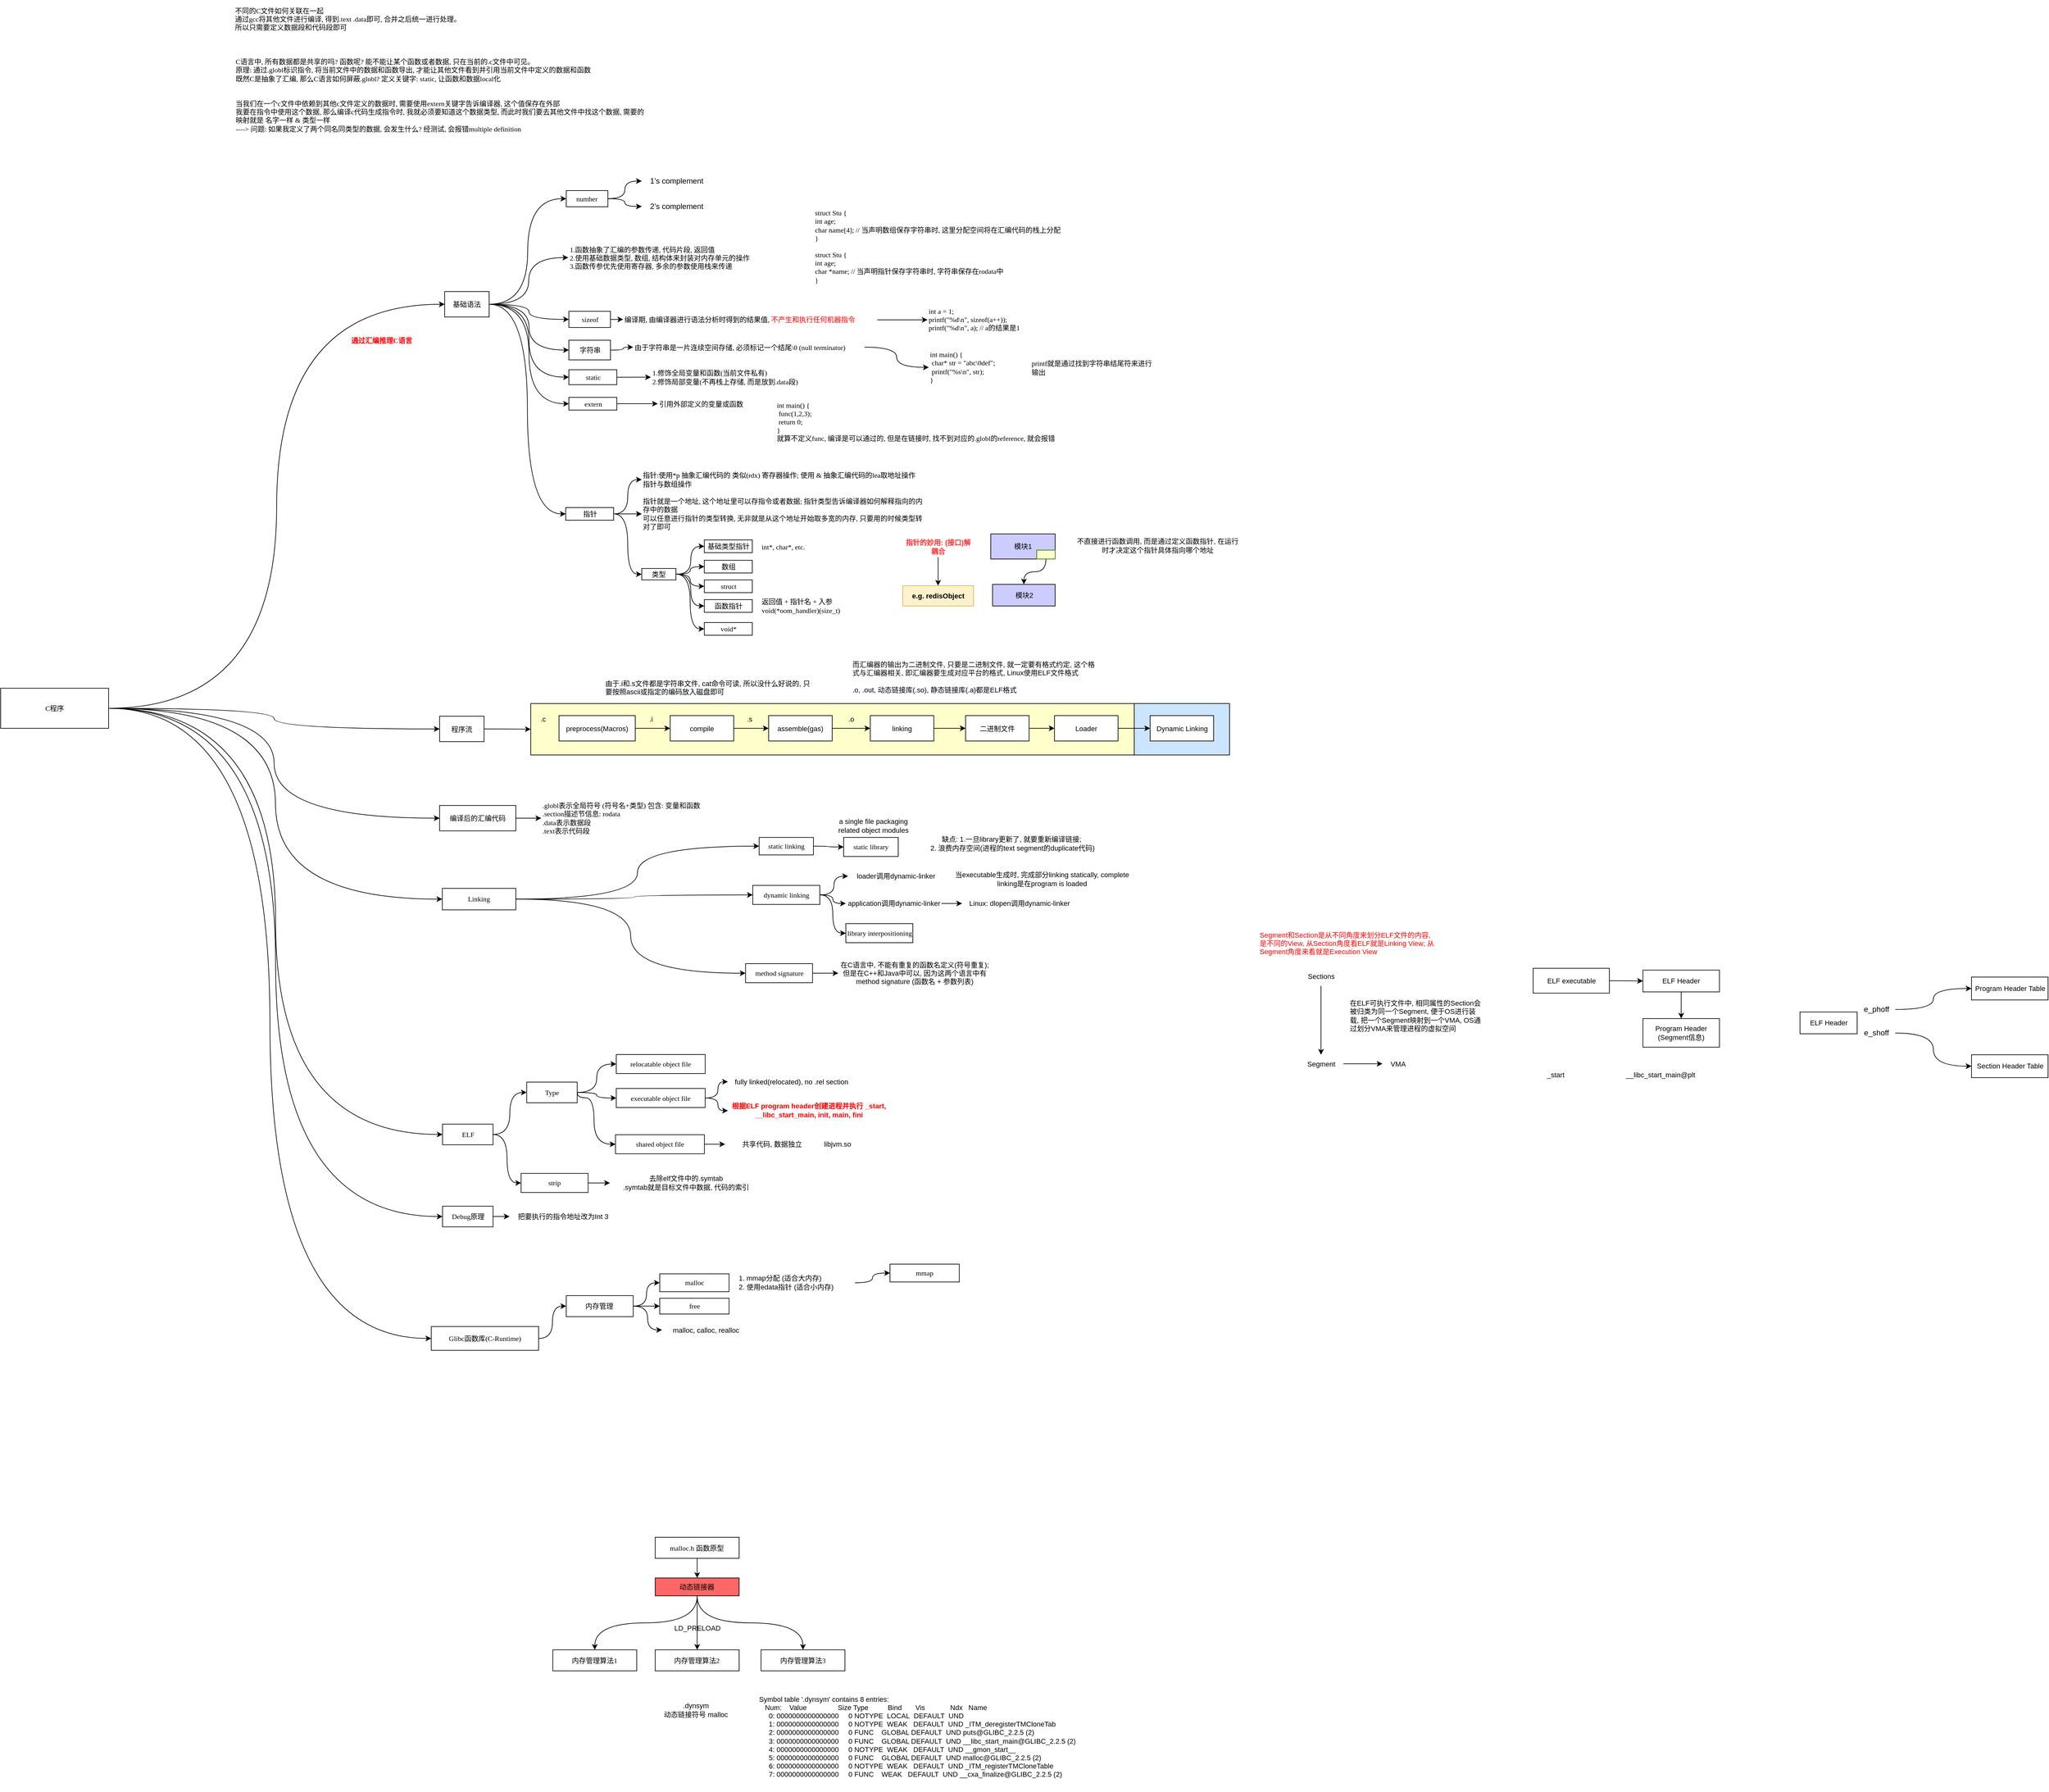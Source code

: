 <mxfile version="22.0.0" type="github">
  <diagram id="_W9OsfXQESNlso85iVsK" name="Page-1">
    <mxGraphModel dx="-220" dy="4272" grid="1" gridSize="10" guides="1" tooltips="1" connect="1" arrows="1" fold="1" page="1" pageScale="1" pageWidth="827" pageHeight="1169" math="0" shadow="0">
      <root>
        <mxCell id="0" />
        <mxCell id="1" parent="0" />
        <mxCell id="onG2acxlvetChBkqUA75-144" value="" style="rounded=0;whiteSpace=wrap;html=1;labelBackgroundColor=none;fontSize=11;fontColor=#FFFFFF;strokeColor=#000000;strokeWidth=1;fillColor=#CCE5FF;verticalAlign=top;" parent="1" vertex="1">
          <mxGeometry x="3784.5" y="-2062.5" width="150" height="81" as="geometry" />
        </mxCell>
        <mxCell id="onG2acxlvetChBkqUA75-145" value="" style="rounded=0;whiteSpace=wrap;html=1;labelBackgroundColor=none;fontSize=11;fontColor=#000000;strokeColor=#000000;strokeWidth=1;fillColor=#FFFFCC;verticalAlign=top;" parent="1" vertex="1">
          <mxGeometry x="2834.5" y="-2062.5" width="950" height="81" as="geometry" />
        </mxCell>
        <mxCell id="onG2acxlvetChBkqUA75-156" style="edgeStyle=orthogonalEdgeStyle;curved=1;rounded=0;orthogonalLoop=1;jettySize=auto;html=1;entryX=0;entryY=0.5;entryDx=0;entryDy=0;fontFamily=Verdana;fontSize=11;fontColor=default;strokeColor=#000000;strokeWidth=1;align=left;" parent="1" source="onG2acxlvetChBkqUA75-162" target="onG2acxlvetChBkqUA75-163" edge="1">
          <mxGeometry relative="1" as="geometry" />
        </mxCell>
        <mxCell id="onG2acxlvetChBkqUA75-157" style="edgeStyle=orthogonalEdgeStyle;curved=1;rounded=0;orthogonalLoop=1;jettySize=auto;html=1;exitX=1;exitY=0.5;exitDx=0;exitDy=0;entryX=0;entryY=0.5;entryDx=0;entryDy=0;fontFamily=Verdana;fontSize=11;fontColor=#000000;strokeColor=#000000;strokeWidth=1;" parent="1" source="onG2acxlvetChBkqUA75-162" target="onG2acxlvetChBkqUA75-173" edge="1">
          <mxGeometry relative="1" as="geometry" />
        </mxCell>
        <mxCell id="onG2acxlvetChBkqUA75-158" style="edgeStyle=orthogonalEdgeStyle;curved=1;rounded=0;orthogonalLoop=1;jettySize=auto;html=1;entryX=0;entryY=0.5;entryDx=0;entryDy=0;fontSize=11;" parent="1" source="onG2acxlvetChBkqUA75-162" target="onG2acxlvetChBkqUA75-180" edge="1">
          <mxGeometry relative="1" as="geometry" />
        </mxCell>
        <mxCell id="onG2acxlvetChBkqUA75-159" style="edgeStyle=orthogonalEdgeStyle;curved=1;rounded=0;orthogonalLoop=1;jettySize=auto;html=1;entryX=0;entryY=0.5;entryDx=0;entryDy=0;fontSize=11;" parent="1" source="onG2acxlvetChBkqUA75-162" target="onG2acxlvetChBkqUA75-182" edge="1">
          <mxGeometry relative="1" as="geometry" />
        </mxCell>
        <mxCell id="onG2acxlvetChBkqUA75-160" style="edgeStyle=orthogonalEdgeStyle;curved=1;rounded=0;orthogonalLoop=1;jettySize=auto;html=1;entryX=0;entryY=0.5;entryDx=0;entryDy=0;fontSize=11;fontColor=#FF0000;" parent="1" source="onG2acxlvetChBkqUA75-162" target="onG2acxlvetChBkqUA75-204" edge="1">
          <mxGeometry relative="1" as="geometry" />
        </mxCell>
        <mxCell id="onG2acxlvetChBkqUA75-161" style="edgeStyle=orthogonalEdgeStyle;curved=1;rounded=0;orthogonalLoop=1;jettySize=auto;html=1;entryX=0;entryY=0.5;entryDx=0;entryDy=0;fontSize=11;fontColor=#000000;" parent="1" source="onG2acxlvetChBkqUA75-162" target="onG2acxlvetChBkqUA75-284" edge="1">
          <mxGeometry relative="1" as="geometry" />
        </mxCell>
        <mxCell id="H8lg16Kb9tjHfjLK9gUN-3" style="edgeStyle=orthogonalEdgeStyle;rounded=0;orthogonalLoop=1;jettySize=auto;html=1;entryX=0;entryY=0.5;entryDx=0;entryDy=0;curved=1;" edge="1" parent="1" source="onG2acxlvetChBkqUA75-162" target="H8lg16Kb9tjHfjLK9gUN-2">
          <mxGeometry relative="1" as="geometry" />
        </mxCell>
        <mxCell id="onG2acxlvetChBkqUA75-162" value="基础语法" style="rounded=0;whiteSpace=wrap;html=1;fillColor=#FFFFFF;fontFamily=Verdana;align=center;fontSize=11;" parent="1" vertex="1">
          <mxGeometry x="2699" y="-2711" width="70" height="40" as="geometry" />
        </mxCell>
        <mxCell id="onG2acxlvetChBkqUA75-163" value="&lt;font style=&quot;font-size: 11px;&quot;&gt;1.函数抽象了汇编的参数传递, 代码片段, 返回值&lt;br style=&quot;font-size: 11px;&quot;&gt;2.使用基础数据类型, 数组, 结构体来封装对内存单元的操作&lt;br style=&quot;font-size: 11px;&quot;&gt;3.函数传参优先使用寄存器, 多余的参数使用栈来传递&lt;br style=&quot;font-size: 11px;&quot;&gt;&lt;/font&gt;" style="text;html=1;strokeColor=none;fillColor=none;align=left;verticalAlign=middle;whiteSpace=wrap;rounded=0;fontFamily=Verdana;fontSize=11;fontColor=#000000;" parent="1" vertex="1">
          <mxGeometry x="2893.5" y="-2796" width="296.5" height="63" as="geometry" />
        </mxCell>
        <mxCell id="onG2acxlvetChBkqUA75-164" value="" style="edgeStyle=orthogonalEdgeStyle;curved=1;rounded=0;orthogonalLoop=1;jettySize=auto;html=1;fontFamily=Verdana;fontSize=11;fontColor=#000000;strokeColor=#000000;strokeWidth=1;align=left;" parent="1" source="onG2acxlvetChBkqUA75-165" target="onG2acxlvetChBkqUA75-166" edge="1">
          <mxGeometry relative="1" as="geometry" />
        </mxCell>
        <mxCell id="onG2acxlvetChBkqUA75-165" value="编译后的汇编代码" style="rounded=0;whiteSpace=wrap;html=1;fillColor=#FFFFFF;fontFamily=Verdana;align=center;fontSize=11;" parent="1" vertex="1">
          <mxGeometry x="2691" y="-1902" width="120" height="40" as="geometry" />
        </mxCell>
        <mxCell id="onG2acxlvetChBkqUA75-166" value=".globl表示全局符号 (符号名+类型) 包含: 变量和函数&lt;br style=&quot;font-size: 11px;&quot;&gt;.section描述节信息: rodata&lt;br style=&quot;font-size: 11px;&quot;&gt;.data表示数据段&lt;br style=&quot;font-size: 11px;&quot;&gt;.text表示代码段" style="text;html=1;strokeColor=none;fillColor=none;align=left;verticalAlign=middle;whiteSpace=wrap;rounded=0;fontFamily=Verdana;fontSize=11;fontColor=#000000;" parent="1" vertex="1">
          <mxGeometry x="2851" y="-1909.5" width="340" height="55" as="geometry" />
        </mxCell>
        <mxCell id="onG2acxlvetChBkqUA75-167" value="不同的C文件如何关联在一起&lt;br style=&quot;font-size: 11px;&quot;&gt;通过gcc将其他文件进行编译, 得到.text .data即可, 合并之后统一进行处理。 所以只需要定义数据段和代码段即可" style="text;html=1;strokeColor=none;fillColor=none;align=left;verticalAlign=middle;whiteSpace=wrap;rounded=0;fontFamily=Verdana;fontSize=11;fontColor=#000000;" parent="1" vertex="1">
          <mxGeometry x="2367.03" y="-3170" width="360" height="60" as="geometry" />
        </mxCell>
        <mxCell id="onG2acxlvetChBkqUA75-168" value="C语言中, 所有数据都是共享的吗? 函数呢? 能不能让某个函数或者数据, 只在当前的.c文件中可见。&lt;br style=&quot;font-size: 11px;&quot;&gt;原理: 通过.globl标识指令, 将当前文件中的数据和函数导出, 才能让其他文件看到并引用当前文件中定义的数据和函数&lt;br style=&quot;font-size: 11px;&quot;&gt;既然C是抽象了汇编, 那么C语言如何屏蔽.globl? 定义关键字: static, 让函数和数据local化&amp;nbsp;&lt;br style=&quot;font-size: 11px;&quot;&gt;&lt;br style=&quot;font-size: 11px;&quot;&gt;&lt;br style=&quot;font-size: 11px;&quot;&gt;当我们在一个c文件中依赖到其他c文件定义的数据时, 需要使用extern关键字告诉编译器, 这个值保存在外部&lt;br style=&quot;font-size: 11px;&quot;&gt;我要在指令中使用这个数据, 那么编译c代码生成指令时, 我就必须要知道这个数据类型, 而此时我们要去其他文件中找这个数据, 需要的映射就是 名字一样 &amp;amp; 类型一样&amp;nbsp;&lt;br style=&quot;font-size: 11px;&quot;&gt;----&amp;gt; 问题: 如果我定义了两个同名同类型的数据, 会发生什么? 经测试, 会报错multiple definition" style="text;html=1;strokeColor=none;fillColor=none;align=left;verticalAlign=middle;whiteSpace=wrap;rounded=0;fontFamily=Verdana;fontSize=11;fontColor=#000000;" parent="1" vertex="1">
          <mxGeometry x="2368.03" y="-3090" width="650.5" height="140.31" as="geometry" />
        </mxCell>
        <mxCell id="onG2acxlvetChBkqUA75-169" value="&lt;span style=&quot;color: rgb(0, 0, 0); font-size: 11px; font-style: normal; font-variant-ligatures: normal; font-variant-caps: normal; font-weight: 400; letter-spacing: normal; orphans: 2; text-indent: 0px; text-transform: none; widows: 2; word-spacing: 0px; -webkit-text-stroke-width: 0px; background-color: rgb(248, 249, 250); text-decoration-thickness: initial; text-decoration-style: initial; text-decoration-color: initial; float: none; display: inline !important;&quot;&gt;指针:使用*p 抽象汇编代码的 类似(rdx) 寄存器操作; 使用 &amp;amp; 抽象汇编代码的lea取地址操作&lt;br style=&quot;font-size: 11px;&quot;&gt;指针与数组操作&lt;br style=&quot;font-size: 11px;&quot;&gt;&lt;/span&gt;" style="text;html=1;strokeColor=none;fillColor=none;align=left;verticalAlign=middle;whiteSpace=wrap;rounded=0;fontFamily=Verdana;fontSize=11;fontColor=#FF0000;" parent="1" vertex="1">
          <mxGeometry x="3009.25" y="-2440" width="540" height="50" as="geometry" />
        </mxCell>
        <mxCell id="onG2acxlvetChBkqUA75-170" value="struct Stu {&lt;br style=&quot;font-size: 11px;&quot;&gt;int age;&lt;br style=&quot;font-size: 11px;&quot;&gt;char name[4]; // 当声明数组保存字符串时, 这里分配空间将在汇编代码的栈上分配&lt;br style=&quot;font-size: 11px;&quot;&gt;}&lt;br style=&quot;font-size: 11px;&quot;&gt;&lt;br style=&quot;font-size: 11px;&quot;&gt;struct Stu {&lt;br style=&quot;font-size: 11px;&quot;&gt;int age;&lt;br style=&quot;font-size: 11px;&quot;&gt;char *name; // 当声明指针保存字符串时, 字符串保存在rodata中&lt;br style=&quot;font-size: 11px;&quot;&gt;}" style="text;html=1;strokeColor=none;fillColor=none;align=left;verticalAlign=middle;whiteSpace=wrap;rounded=0;fontFamily=Verdana;fontSize=11;fontColor=#000000;" parent="1" vertex="1">
          <mxGeometry x="3280" y="-2840" width="429" height="115" as="geometry" />
        </mxCell>
        <mxCell id="onG2acxlvetChBkqUA75-171" value="通过汇编推理C语言" style="text;html=1;strokeColor=none;fillColor=none;align=left;verticalAlign=middle;whiteSpace=wrap;rounded=0;fontFamily=Verdana;fontSize=11;fontColor=#FF0000;fontStyle=1" parent="1" vertex="1">
          <mxGeometry x="2550" y="-2654.44" width="107.25" height="41" as="geometry" />
        </mxCell>
        <mxCell id="onG2acxlvetChBkqUA75-172" value="" style="edgeStyle=orthogonalEdgeStyle;curved=1;rounded=0;orthogonalLoop=1;jettySize=auto;html=1;fontFamily=Verdana;fontSize=11;fontColor=#000000;strokeColor=#000000;strokeWidth=1;" parent="1" source="onG2acxlvetChBkqUA75-173" target="onG2acxlvetChBkqUA75-175" edge="1">
          <mxGeometry relative="1" as="geometry" />
        </mxCell>
        <mxCell id="onG2acxlvetChBkqUA75-173" value="sizeof" style="rounded=0;whiteSpace=wrap;html=1;fillColor=#FFFFFF;fontFamily=Verdana;align=center;fontSize=11;" parent="1" vertex="1">
          <mxGeometry x="2894.5" y="-2679.94" width="65.5" height="25.5" as="geometry" />
        </mxCell>
        <mxCell id="onG2acxlvetChBkqUA75-174" value="" style="edgeStyle=orthogonalEdgeStyle;curved=1;rounded=0;orthogonalLoop=1;jettySize=auto;html=1;fontFamily=Verdana;fontSize=11;fontColor=#000000;strokeColor=#000000;strokeWidth=1;" parent="1" source="onG2acxlvetChBkqUA75-175" target="onG2acxlvetChBkqUA75-176" edge="1">
          <mxGeometry relative="1" as="geometry" />
        </mxCell>
        <mxCell id="onG2acxlvetChBkqUA75-175" value="&lt;span style=&quot;color: rgb(0, 0, 0); font-size: 11px; font-style: normal; font-variant-ligatures: normal; font-variant-caps: normal; font-weight: 400; letter-spacing: normal; orphans: 2; text-indent: 0px; text-transform: none; widows: 2; word-spacing: 0px; -webkit-text-stroke-width: 0px; background-color: rgb(248, 249, 250); text-decoration-thickness: initial; text-decoration-style: initial; text-decoration-color: initial; float: none; display: inline !important;&quot;&gt;编译期, 由编译器进行语法分析时得到的结果值, &lt;/span&gt;&lt;span style=&quot;font-size: 11px; font-style: normal; font-variant-ligatures: normal; font-variant-caps: normal; font-weight: 400; letter-spacing: normal; orphans: 2; text-indent: 0px; text-transform: none; widows: 2; word-spacing: 0px; -webkit-text-stroke-width: 0px; background-color: rgb(248, 249, 250); text-decoration-thickness: initial; text-decoration-style: initial; text-decoration-color: initial; float: none; display: inline !important;&quot;&gt;不产生和执行任何机器指令&lt;br style=&quot;font-size: 11px;&quot;&gt;&lt;/span&gt;" style="text;html=1;strokeColor=none;fillColor=none;align=left;verticalAlign=middle;whiteSpace=wrap;rounded=0;fontFamily=Verdana;fontSize=11;fontColor=#FF0000;" parent="1" vertex="1">
          <mxGeometry x="2980" y="-2680.44" width="400" height="27.75" as="geometry" />
        </mxCell>
        <mxCell id="onG2acxlvetChBkqUA75-176" value="&lt;span style=&quot;background-color: initial; font-size: 11px;&quot;&gt;int a = &lt;/span&gt;&lt;span style=&quot;background-color: initial; font-size: 11px;&quot; class=&quot;s2&quot;&gt;1&lt;/span&gt;&lt;span style=&quot;background-color: initial; font-size: 11px;&quot;&gt;;&lt;br&gt;&lt;/span&gt;&lt;span style=&quot;background-color: initial;&quot; class=&quot;s3&quot;&gt;printf&lt;/span&gt;&lt;span style=&quot;background-color: initial;&quot;&gt;(&lt;/span&gt;&lt;span style=&quot;background-color: initial;&quot; class=&quot;s4&quot;&gt;&quot;%d\n&quot;&lt;/span&gt;&lt;span style=&quot;background-color: initial;&quot;&gt;, &lt;/span&gt;&lt;span style=&quot;background-color: initial;&quot; class=&quot;s1&quot;&gt;sizeof&lt;/span&gt;&lt;span style=&quot;background-color: initial;&quot;&gt;(a++));&lt;br&gt;&lt;/span&gt;&lt;span style=&quot;background-color: initial;&quot; class=&quot;s3&quot;&gt;printf&lt;/span&gt;&lt;span style=&quot;background-color: initial;&quot;&gt;(&lt;/span&gt;&lt;span style=&quot;background-color: initial;&quot; class=&quot;s4&quot;&gt;&quot;%d\n&quot;&lt;/span&gt;&lt;span style=&quot;background-color: initial;&quot;&gt;, a); // a的结果是1&lt;/span&gt;&lt;span style=&quot;background-color: initial;&quot;&gt;&lt;br&gt;&lt;/span&gt;" style="text;html=1;strokeColor=none;fillColor=none;align=left;verticalAlign=middle;whiteSpace=wrap;rounded=0;fontFamily=Verdana;fontSize=11;fontColor=#000000;fontStyle=0" parent="1" vertex="1">
          <mxGeometry x="3459.12" y="-2709.22" width="190.88" height="85.31" as="geometry" />
        </mxCell>
        <mxCell id="onG2acxlvetChBkqUA75-179" value="" style="edgeStyle=orthogonalEdgeStyle;curved=1;rounded=0;orthogonalLoop=1;jettySize=auto;html=1;fontSize=11;" parent="1" source="onG2acxlvetChBkqUA75-180" target="onG2acxlvetChBkqUA75-183" edge="1">
          <mxGeometry relative="1" as="geometry" />
        </mxCell>
        <mxCell id="onG2acxlvetChBkqUA75-180" value="字符串" style="rounded=0;whiteSpace=wrap;html=1;fillColor=#FFFFFF;fontFamily=Verdana;align=center;fontSize=11;" parent="1" vertex="1">
          <mxGeometry x="2894.5" y="-2634.44" width="65.5" height="31" as="geometry" />
        </mxCell>
        <mxCell id="onG2acxlvetChBkqUA75-181" value="" style="edgeStyle=orthogonalEdgeStyle;curved=1;rounded=0;orthogonalLoop=1;jettySize=auto;html=1;fontSize=11;" parent="1" source="onG2acxlvetChBkqUA75-182" target="onG2acxlvetChBkqUA75-184" edge="1">
          <mxGeometry relative="1" as="geometry" />
        </mxCell>
        <mxCell id="onG2acxlvetChBkqUA75-182" value="static" style="rounded=0;whiteSpace=wrap;html=1;fillColor=#FFFFFF;fontFamily=Verdana;align=center;fontSize=11;" parent="1" vertex="1">
          <mxGeometry x="2894.5" y="-2587.94" width="75.5" height="23.5" as="geometry" />
        </mxCell>
        <mxCell id="H8lg16Kb9tjHfjLK9gUN-7" style="edgeStyle=orthogonalEdgeStyle;shape=connector;curved=1;rounded=0;orthogonalLoop=1;jettySize=auto;html=1;labelBackgroundColor=default;strokeColor=default;align=center;verticalAlign=middle;fontFamily=Helvetica;fontSize=11;fontColor=default;endArrow=classic;" edge="1" parent="1" source="onG2acxlvetChBkqUA75-183" target="onG2acxlvetChBkqUA75-305">
          <mxGeometry relative="1" as="geometry" />
        </mxCell>
        <mxCell id="onG2acxlvetChBkqUA75-183" value="由于字符串是一片连续空间存储, 必须标记一个结尾\0 (null terminator)" style="text;html=1;strokeColor=none;fillColor=none;align=left;verticalAlign=middle;whiteSpace=wrap;rounded=0;fontFamily=Verdana;fontSize=11;fontColor=#000000;" parent="1" vertex="1">
          <mxGeometry x="2995.75" y="-2640" width="364.25" height="33.06" as="geometry" />
        </mxCell>
        <mxCell id="onG2acxlvetChBkqUA75-184" value="1.修饰全局变量和函数(当前文件私有)&lt;br style=&quot;font-size: 11px;&quot;&gt;2.修饰局部变量(不再栈上存储, 而是放到.data段)" style="text;html=1;strokeColor=none;fillColor=none;align=left;verticalAlign=middle;whiteSpace=wrap;rounded=0;fontFamily=Verdana;fontSize=11;fontColor=#000000;" parent="1" vertex="1">
          <mxGeometry x="3023.63" y="-2595.19" width="315.5" height="38" as="geometry" />
        </mxCell>
        <mxCell id="onG2acxlvetChBkqUA75-185" value="" style="edgeStyle=orthogonalEdgeStyle;curved=1;rounded=0;orthogonalLoop=1;jettySize=auto;html=1;fontSize=11;" parent="1" source="onG2acxlvetChBkqUA75-186" target="onG2acxlvetChBkqUA75-188" edge="1">
          <mxGeometry relative="1" as="geometry" />
        </mxCell>
        <mxCell id="onG2acxlvetChBkqUA75-186" value="preprocess(Macros)" style="rounded=0;whiteSpace=wrap;html=1;fontSize=11;" parent="1" vertex="1">
          <mxGeometry x="2879" y="-2043.5" width="120" height="40" as="geometry" />
        </mxCell>
        <mxCell id="onG2acxlvetChBkqUA75-187" value="" style="edgeStyle=orthogonalEdgeStyle;curved=1;rounded=0;orthogonalLoop=1;jettySize=auto;html=1;fontSize=11;" parent="1" source="onG2acxlvetChBkqUA75-188" target="onG2acxlvetChBkqUA75-190" edge="1">
          <mxGeometry relative="1" as="geometry" />
        </mxCell>
        <mxCell id="onG2acxlvetChBkqUA75-188" value="compile" style="rounded=0;whiteSpace=wrap;html=1;fontSize=11;" parent="1" vertex="1">
          <mxGeometry x="3054" y="-2043.5" width="100" height="40" as="geometry" />
        </mxCell>
        <mxCell id="onG2acxlvetChBkqUA75-189" value="" style="edgeStyle=orthogonalEdgeStyle;curved=1;rounded=0;orthogonalLoop=1;jettySize=auto;html=1;fontSize=11;" parent="1" source="onG2acxlvetChBkqUA75-190" target="onG2acxlvetChBkqUA75-192" edge="1">
          <mxGeometry relative="1" as="geometry" />
        </mxCell>
        <mxCell id="onG2acxlvetChBkqUA75-190" value="assemble(gas)" style="rounded=0;whiteSpace=wrap;html=1;fontSize=11;" parent="1" vertex="1">
          <mxGeometry x="3209" y="-2043.5" width="100" height="40" as="geometry" />
        </mxCell>
        <mxCell id="onG2acxlvetChBkqUA75-191" value="" style="edgeStyle=orthogonalEdgeStyle;curved=1;rounded=0;orthogonalLoop=1;jettySize=auto;html=1;fontSize=11;" parent="1" source="onG2acxlvetChBkqUA75-192" target="onG2acxlvetChBkqUA75-194" edge="1">
          <mxGeometry relative="1" as="geometry" />
        </mxCell>
        <mxCell id="onG2acxlvetChBkqUA75-192" value="linking" style="rounded=0;whiteSpace=wrap;html=1;fontSize=11;" parent="1" vertex="1">
          <mxGeometry x="3369" y="-2043.5" width="100" height="40" as="geometry" />
        </mxCell>
        <mxCell id="onG2acxlvetChBkqUA75-193" value="" style="edgeStyle=orthogonalEdgeStyle;rounded=0;orthogonalLoop=1;jettySize=auto;html=1;fontSize=11;" parent="1" source="onG2acxlvetChBkqUA75-194" target="onG2acxlvetChBkqUA75-202" edge="1">
          <mxGeometry relative="1" as="geometry" />
        </mxCell>
        <mxCell id="onG2acxlvetChBkqUA75-194" value="二进制文件" style="rounded=0;whiteSpace=wrap;html=1;fontSize=11;" parent="1" vertex="1">
          <mxGeometry x="3519" y="-2043.5" width="100" height="40" as="geometry" />
        </mxCell>
        <mxCell id="onG2acxlvetChBkqUA75-195" value="int main() {&lt;br style=&quot;font-size: 11px;&quot;&gt;&lt;span style=&quot;white-space: pre; font-size: 11px;&quot;&gt; &lt;/span&gt;func(1,2,3);&lt;br style=&quot;font-size: 11px;&quot;&gt;&lt;span style=&quot;white-space: pre; font-size: 11px;&quot;&gt; &lt;/span&gt;return 0;&lt;br style=&quot;font-size: 11px;&quot;&gt;}&lt;br style=&quot;font-size: 11px;&quot;&gt;就算不定义func, 编译是可以通过的, 但是在链接时, 找不到对应的.globl的reference, 就会报错" style="text;html=1;strokeColor=none;fillColor=none;align=left;verticalAlign=middle;whiteSpace=wrap;rounded=0;fontFamily=Verdana;fontSize=11;fontColor=#000000;" parent="1" vertex="1">
          <mxGeometry x="3219.5" y="-2544.44" width="440.5" height="76.5" as="geometry" />
        </mxCell>
        <mxCell id="onG2acxlvetChBkqUA75-196" value=".c" style="text;html=1;strokeColor=none;fillColor=none;align=center;verticalAlign=middle;whiteSpace=wrap;rounded=0;fontSize=11;" parent="1" vertex="1">
          <mxGeometry x="2824" y="-2053.5" width="60" height="30" as="geometry" />
        </mxCell>
        <mxCell id="onG2acxlvetChBkqUA75-197" value=".s" style="text;html=1;strokeColor=none;fillColor=none;align=center;verticalAlign=middle;whiteSpace=wrap;rounded=0;fontSize=11;" parent="1" vertex="1">
          <mxGeometry x="3149" y="-2053.5" width="60" height="30" as="geometry" />
        </mxCell>
        <mxCell id="onG2acxlvetChBkqUA75-198" value="而汇编器的输出为二进制文件, 只要是二进制文件, 就一定要有格式约定, 这个格式与汇编器相关, 即汇编器要生成对应平台的格式, Linux使用ELF文件格式&lt;br style=&quot;font-size: 11px;&quot;&gt;&lt;br style=&quot;font-size: 11px;&quot;&gt;&lt;span style=&quot;text-align: center; font-size: 11px;&quot;&gt;.o, .out, 动态链接库(.so), 静态链接库(.a)都是ELF格式&lt;/span&gt;" style="text;html=1;strokeColor=none;fillColor=none;align=left;verticalAlign=middle;whiteSpace=wrap;rounded=0;fontSize=11;" parent="1" vertex="1">
          <mxGeometry x="3339.13" y="-2141.5" width="388.37" height="75.5" as="geometry" />
        </mxCell>
        <mxCell id="onG2acxlvetChBkqUA75-199" value=".i" style="text;html=1;strokeColor=none;fillColor=none;align=center;verticalAlign=middle;whiteSpace=wrap;rounded=0;fontSize=11;" parent="1" vertex="1">
          <mxGeometry x="2994" y="-2053.5" width="60" height="30" as="geometry" />
        </mxCell>
        <mxCell id="onG2acxlvetChBkqUA75-200" value=".o" style="text;html=1;strokeColor=none;fillColor=none;align=center;verticalAlign=middle;whiteSpace=wrap;rounded=0;fontSize=11;" parent="1" vertex="1">
          <mxGeometry x="3309" y="-2053.5" width="60" height="30" as="geometry" />
        </mxCell>
        <mxCell id="onG2acxlvetChBkqUA75-201" value="" style="edgeStyle=orthogonalEdgeStyle;curved=1;rounded=0;orthogonalLoop=1;jettySize=auto;html=1;fontSize=11;fontColor=#000000;" parent="1" source="onG2acxlvetChBkqUA75-202" target="onG2acxlvetChBkqUA75-236" edge="1">
          <mxGeometry relative="1" as="geometry" />
        </mxCell>
        <mxCell id="onG2acxlvetChBkqUA75-202" value="Loader" style="rounded=0;whiteSpace=wrap;html=1;fontSize=11;" parent="1" vertex="1">
          <mxGeometry x="3659" y="-2043.5" width="100" height="40" as="geometry" />
        </mxCell>
        <mxCell id="onG2acxlvetChBkqUA75-203" value="" style="edgeStyle=orthogonalEdgeStyle;curved=1;rounded=0;orthogonalLoop=1;jettySize=auto;html=1;fontSize=11;fontColor=#FFFFFF;fillColor=#CCE5FF;" parent="1" source="onG2acxlvetChBkqUA75-204" target="onG2acxlvetChBkqUA75-205" edge="1">
          <mxGeometry relative="1" as="geometry" />
        </mxCell>
        <mxCell id="onG2acxlvetChBkqUA75-204" value="extern" style="rounded=0;whiteSpace=wrap;html=1;fillColor=#FFFFFF;fontFamily=Verdana;align=center;fontSize=11;" parent="1" vertex="1">
          <mxGeometry x="2894.5" y="-2544.44" width="75.5" height="20" as="geometry" />
        </mxCell>
        <mxCell id="onG2acxlvetChBkqUA75-205" value="引用外部定义的变量或函数" style="text;html=1;strokeColor=none;fillColor=none;align=left;verticalAlign=middle;whiteSpace=wrap;rounded=0;fontFamily=Verdana;fontSize=11;fontColor=#000000;" parent="1" vertex="1">
          <mxGeometry x="3034.5" y="-2544.44" width="175.5" height="20" as="geometry" />
        </mxCell>
        <mxCell id="onG2acxlvetChBkqUA75-206" style="edgeStyle=orthogonalEdgeStyle;curved=1;rounded=0;orthogonalLoop=1;jettySize=auto;html=1;entryX=0;entryY=0.5;entryDx=0;entryDy=0;fontSize=11;fontColor=#FF0000;" parent="1" source="onG2acxlvetChBkqUA75-209" target="onG2acxlvetChBkqUA75-215" edge="1">
          <mxGeometry relative="1" as="geometry" />
        </mxCell>
        <mxCell id="onG2acxlvetChBkqUA75-207" style="edgeStyle=orthogonalEdgeStyle;curved=1;rounded=0;orthogonalLoop=1;jettySize=auto;html=1;entryX=0;entryY=0.5;entryDx=0;entryDy=0;fontSize=11;fontColor=#FF0000;" parent="1" source="onG2acxlvetChBkqUA75-209" target="onG2acxlvetChBkqUA75-213" edge="1">
          <mxGeometry relative="1" as="geometry" />
        </mxCell>
        <mxCell id="onG2acxlvetChBkqUA75-208" style="edgeStyle=orthogonalEdgeStyle;curved=1;rounded=0;orthogonalLoop=1;jettySize=auto;html=1;entryX=0;entryY=0.5;entryDx=0;entryDy=0;fontColor=#FF8000;fontSize=11;" parent="1" source="onG2acxlvetChBkqUA75-209" target="onG2acxlvetChBkqUA75-264" edge="1">
          <mxGeometry relative="1" as="geometry" />
        </mxCell>
        <mxCell id="onG2acxlvetChBkqUA75-209" value="Linking" style="rounded=0;whiteSpace=wrap;html=1;fillColor=#FFFFFF;fontFamily=Verdana;align=center;fontSize=11;" parent="1" vertex="1">
          <mxGeometry x="2695.25" y="-1771.46" width="115.75" height="33.75" as="geometry" />
        </mxCell>
        <mxCell id="onG2acxlvetChBkqUA75-210" style="edgeStyle=orthogonalEdgeStyle;curved=1;rounded=0;orthogonalLoop=1;jettySize=auto;html=1;entryX=0;entryY=0.5;entryDx=0;entryDy=0;fontSize=11;fontColor=#000000;" parent="1" source="onG2acxlvetChBkqUA75-213" target="onG2acxlvetChBkqUA75-237" edge="1">
          <mxGeometry relative="1" as="geometry" />
        </mxCell>
        <mxCell id="onG2acxlvetChBkqUA75-211" style="edgeStyle=orthogonalEdgeStyle;curved=1;rounded=0;orthogonalLoop=1;jettySize=auto;html=1;entryX=0;entryY=0.5;entryDx=0;entryDy=0;fontSize=11;fontColor=#000000;" parent="1" source="onG2acxlvetChBkqUA75-213" target="onG2acxlvetChBkqUA75-239" edge="1">
          <mxGeometry relative="1" as="geometry" />
        </mxCell>
        <mxCell id="onG2acxlvetChBkqUA75-212" style="edgeStyle=orthogonalEdgeStyle;curved=1;rounded=0;orthogonalLoop=1;jettySize=auto;html=1;entryX=0;entryY=0.5;entryDx=0;entryDy=0;fontColor=#FF8000;fontSize=11;" parent="1" source="onG2acxlvetChBkqUA75-213" target="onG2acxlvetChBkqUA75-280" edge="1">
          <mxGeometry relative="1" as="geometry" />
        </mxCell>
        <mxCell id="onG2acxlvetChBkqUA75-213" value="dynamic linking" style="rounded=0;whiteSpace=wrap;html=1;fillColor=#FFFFFF;fontFamily=Verdana;align=center;fontSize=11;" parent="1" vertex="1">
          <mxGeometry x="3184" y="-1776.21" width="105.5" height="30" as="geometry" />
        </mxCell>
        <mxCell id="onG2acxlvetChBkqUA75-214" style="edgeStyle=orthogonalEdgeStyle;curved=1;rounded=0;orthogonalLoop=1;jettySize=auto;html=1;entryX=0;entryY=0.5;entryDx=0;entryDy=0;fontSize=11;fontColor=#000000;fillColor=#CCE5FF;" parent="1" source="onG2acxlvetChBkqUA75-215" target="onG2acxlvetChBkqUA75-218" edge="1">
          <mxGeometry relative="1" as="geometry" />
        </mxCell>
        <mxCell id="onG2acxlvetChBkqUA75-215" value="static linking" style="rounded=0;whiteSpace=wrap;html=1;fillColor=#FFFFFF;fontFamily=Verdana;align=center;fontSize=11;" parent="1" vertex="1">
          <mxGeometry x="3194" y="-1851.71" width="85.5" height="27.5" as="geometry" />
        </mxCell>
        <mxCell id="onG2acxlvetChBkqUA75-216" style="edgeStyle=orthogonalEdgeStyle;curved=1;rounded=0;orthogonalLoop=1;jettySize=auto;html=1;entryX=0;entryY=0.5;entryDx=0;entryDy=0;fontSize=11;fontColor=#FFFFFF;fillColor=#CCE5FF;" parent="1" source="onG2acxlvetChBkqUA75-217" target="onG2acxlvetChBkqUA75-145" edge="1">
          <mxGeometry relative="1" as="geometry" />
        </mxCell>
        <mxCell id="onG2acxlvetChBkqUA75-217" value="程序流" style="rounded=0;whiteSpace=wrap;html=1;fillColor=#FFFFFF;fontFamily=Verdana;align=center;fontSize=11;" parent="1" vertex="1">
          <mxGeometry x="2691" y="-2042.5" width="70" height="40" as="geometry" />
        </mxCell>
        <mxCell id="onG2acxlvetChBkqUA75-218" value="static library" style="rounded=0;whiteSpace=wrap;html=1;fillColor=#FFFFFF;fontFamily=Verdana;align=center;fontSize=11;" parent="1" vertex="1">
          <mxGeometry x="3327" y="-1851.71" width="86" height="30" as="geometry" />
        </mxCell>
        <mxCell id="onG2acxlvetChBkqUA75-219" value="a single file packaging related object modules" style="text;html=1;strokeColor=none;fillColor=none;align=center;verticalAlign=middle;whiteSpace=wrap;rounded=0;labelBackgroundColor=none;fontSize=11;fontColor=#000000;" parent="1" vertex="1">
          <mxGeometry x="3313.5" y="-1885.21" width="120" height="30" as="geometry" />
        </mxCell>
        <mxCell id="onG2acxlvetChBkqUA75-220" style="edgeStyle=orthogonalEdgeStyle;rounded=0;orthogonalLoop=1;jettySize=auto;html=1;entryX=0;entryY=0.5;entryDx=0;entryDy=0;fontSize=11;fontColor=#000000;curved=1;exitX=1;exitY=0.5;exitDx=0;exitDy=0;" parent="1" source="onG2acxlvetChBkqUA75-271" target="onG2acxlvetChBkqUA75-226" edge="1">
          <mxGeometry relative="1" as="geometry">
            <mxPoint x="2912.63" y="-1442.033" as="sourcePoint" />
          </mxGeometry>
        </mxCell>
        <mxCell id="onG2acxlvetChBkqUA75-221" style="edgeStyle=orthogonalEdgeStyle;curved=1;rounded=0;orthogonalLoop=1;jettySize=auto;html=1;entryX=0;entryY=0.5;entryDx=0;entryDy=0;fontSize=11;fontColor=#000000;exitX=1;exitY=0.5;exitDx=0;exitDy=0;" parent="1" source="onG2acxlvetChBkqUA75-271" target="onG2acxlvetChBkqUA75-229" edge="1">
          <mxGeometry relative="1" as="geometry">
            <mxPoint x="2912.63" y="-1442.033" as="sourcePoint" />
          </mxGeometry>
        </mxCell>
        <mxCell id="onG2acxlvetChBkqUA75-222" style="edgeStyle=orthogonalEdgeStyle;curved=1;rounded=0;orthogonalLoop=1;jettySize=auto;html=1;entryX=0;entryY=0.5;entryDx=0;entryDy=0;fontSize=11;fontColor=#000000;exitX=1;exitY=0.5;exitDx=0;exitDy=0;" parent="1" source="onG2acxlvetChBkqUA75-271" target="onG2acxlvetChBkqUA75-232" edge="1">
          <mxGeometry relative="1" as="geometry">
            <mxPoint x="2912.63" y="-1442.033" as="sourcePoint" />
            <Array as="points">
              <mxPoint x="2934.13" y="-1441.79" />
              <mxPoint x="2934.13" y="-1368.79" />
            </Array>
          </mxGeometry>
        </mxCell>
        <mxCell id="onG2acxlvetChBkqUA75-223" style="edgeStyle=orthogonalEdgeStyle;curved=1;rounded=0;orthogonalLoop=1;jettySize=auto;html=1;entryX=0;entryY=0.5;entryDx=0;entryDy=0;fontSize=11;" parent="1" source="onG2acxlvetChBkqUA75-225" target="onG2acxlvetChBkqUA75-271" edge="1">
          <mxGeometry relative="1" as="geometry" />
        </mxCell>
        <mxCell id="onG2acxlvetChBkqUA75-224" style="edgeStyle=orthogonalEdgeStyle;curved=1;rounded=0;orthogonalLoop=1;jettySize=auto;html=1;entryX=0;entryY=0.5;entryDx=0;entryDy=0;fontSize=11;" parent="1" source="onG2acxlvetChBkqUA75-225" target="onG2acxlvetChBkqUA75-270" edge="1">
          <mxGeometry relative="1" as="geometry" />
        </mxCell>
        <UserObject label="ELF" link="https://app.diagrams.net/?mode=github#Hhaoboliu66%2FDiagram%2Fmain%2Felf.drawio" id="onG2acxlvetChBkqUA75-225">
          <mxCell style="rounded=0;whiteSpace=wrap;html=1;fillColor=#FFFFFF;fontFamily=Verdana;align=center;fontSize=11;" parent="1" vertex="1">
            <mxGeometry x="2695.63" y="-1400.38" width="79.5" height="32.5" as="geometry" />
          </mxCell>
        </UserObject>
        <mxCell id="onG2acxlvetChBkqUA75-226" value="relocatable object file" style="rounded=0;whiteSpace=wrap;html=1;fillColor=#FFFFFF;fontFamily=Verdana;align=center;fontSize=11;" parent="1" vertex="1">
          <mxGeometry x="2969.13" y="-1510" width="140" height="30" as="geometry" />
        </mxCell>
        <mxCell id="onG2acxlvetChBkqUA75-227" value="" style="edgeStyle=orthogonalEdgeStyle;rounded=0;orthogonalLoop=1;jettySize=auto;html=1;fontSize=11;fontColor=#000000;curved=1;entryX=0;entryY=0.5;entryDx=0;entryDy=0;" parent="1" source="onG2acxlvetChBkqUA75-229" target="onG2acxlvetChBkqUA75-230" edge="1">
          <mxGeometry relative="1" as="geometry">
            <mxPoint x="3147.88" y="-1468.5" as="targetPoint" />
          </mxGeometry>
        </mxCell>
        <mxCell id="onG2acxlvetChBkqUA75-228" value="" style="edgeStyle=orthogonalEdgeStyle;curved=1;rounded=0;orthogonalLoop=1;jettySize=auto;html=1;entryX=0;entryY=0.5;entryDx=0;entryDy=0;fontSize=11;" parent="1" source="onG2acxlvetChBkqUA75-229" target="onG2acxlvetChBkqUA75-259" edge="1">
          <mxGeometry relative="1" as="geometry">
            <mxPoint x="3144.88" y="-1414.328" as="targetPoint" />
          </mxGeometry>
        </mxCell>
        <mxCell id="onG2acxlvetChBkqUA75-229" value="executable object file" style="rounded=0;whiteSpace=wrap;html=1;fillColor=#FFFFFF;fontFamily=Verdana;align=center;fontSize=11;" parent="1" vertex="1">
          <mxGeometry x="2969.13" y="-1456.5" width="140" height="30" as="geometry" />
        </mxCell>
        <mxCell id="onG2acxlvetChBkqUA75-230" value="fully linked(relocated), no .rel section" style="text;html=1;strokeColor=none;fillColor=none;align=center;verticalAlign=middle;whiteSpace=wrap;rounded=0;labelBackgroundColor=none;fontSize=11;fontColor=#000000;" parent="1" vertex="1">
          <mxGeometry x="3144.88" y="-1485.09" width="200" height="36" as="geometry" />
        </mxCell>
        <mxCell id="onG2acxlvetChBkqUA75-231" value="" style="edgeStyle=orthogonalEdgeStyle;rounded=0;orthogonalLoop=1;jettySize=auto;html=1;fontSize=11;" parent="1" source="onG2acxlvetChBkqUA75-232" target="onG2acxlvetChBkqUA75-258" edge="1">
          <mxGeometry relative="1" as="geometry" />
        </mxCell>
        <mxCell id="onG2acxlvetChBkqUA75-232" value="shared object file" style="rounded=0;whiteSpace=wrap;html=1;fillColor=#FFFFFF;fontFamily=Verdana;align=center;fontSize=11;" parent="1" vertex="1">
          <mxGeometry x="2967.88" y="-1383.7" width="140" height="30" as="geometry" />
        </mxCell>
        <mxCell id="onG2acxlvetChBkqUA75-233" style="edgeStyle=orthogonalEdgeStyle;rounded=0;orthogonalLoop=1;jettySize=auto;html=1;exitX=0.5;exitY=1;exitDx=0;exitDy=0;fontSize=11;fontColor=#000000;" parent="1" edge="1">
          <mxGeometry relative="1" as="geometry">
            <mxPoint x="3033.76" y="-1337.8" as="sourcePoint" />
            <mxPoint x="3033.76" y="-1337.8" as="targetPoint" />
          </mxGeometry>
        </mxCell>
        <mxCell id="onG2acxlvetChBkqUA75-234" value="缺点: 1.一旦library更新了, 就要重新编译链接;&amp;nbsp;&lt;br style=&quot;font-size: 11px;&quot;&gt;2. 浪费内存空间(进程的text segment的duplicate代码)" style="text;html=1;strokeColor=none;fillColor=none;align=center;verticalAlign=middle;whiteSpace=wrap;rounded=0;labelBackgroundColor=none;fontSize=11;fontColor=#000000;" parent="1" vertex="1">
          <mxGeometry x="3457.5" y="-1861.71" width="270" height="40" as="geometry" />
        </mxCell>
        <mxCell id="onG2acxlvetChBkqUA75-235" value="当executable生成时, 完成部分linking statically, complete linking是在program is loaded" style="text;html=1;strokeColor=none;fillColor=none;align=center;verticalAlign=middle;whiteSpace=wrap;rounded=0;labelBackgroundColor=none;fontSize=11;fontColor=#000000;" parent="1" vertex="1">
          <mxGeometry x="3494" y="-1806.21" width="290.5" height="40" as="geometry" />
        </mxCell>
        <mxCell id="onG2acxlvetChBkqUA75-236" value="Dynamic Linking" style="rounded=0;whiteSpace=wrap;html=1;fontSize=11;" parent="1" vertex="1">
          <mxGeometry x="3809.5" y="-2043.5" width="100" height="40" as="geometry" />
        </mxCell>
        <mxCell id="onG2acxlvetChBkqUA75-237" value="loader调用dynamic-linker" style="text;html=1;strokeColor=none;fillColor=none;align=center;verticalAlign=middle;whiteSpace=wrap;rounded=0;labelBackgroundColor=none;fontSize=11;fontColor=#000000;" parent="1" vertex="1">
          <mxGeometry x="3334" y="-1800.71" width="150.5" height="20" as="geometry" />
        </mxCell>
        <mxCell id="onG2acxlvetChBkqUA75-238" value="" style="edgeStyle=orthogonalEdgeStyle;curved=1;rounded=0;orthogonalLoop=1;jettySize=auto;html=1;fontSize=11;fontColor=#000000;" parent="1" source="onG2acxlvetChBkqUA75-239" target="onG2acxlvetChBkqUA75-240" edge="1">
          <mxGeometry relative="1" as="geometry" />
        </mxCell>
        <mxCell id="onG2acxlvetChBkqUA75-239" value="application调用dynamic-linker" style="text;html=1;strokeColor=none;fillColor=none;align=center;verticalAlign=middle;whiteSpace=wrap;rounded=0;labelBackgroundColor=none;fontSize=11;fontColor=#000000;" parent="1" vertex="1">
          <mxGeometry x="3330.5" y="-1757.71" width="150.5" height="20" as="geometry" />
        </mxCell>
        <mxCell id="onG2acxlvetChBkqUA75-240" value="Linux: dlopen调用dynamic-linker" style="text;html=1;strokeColor=none;fillColor=none;align=center;verticalAlign=middle;whiteSpace=wrap;rounded=0;labelBackgroundColor=none;fontSize=11;fontColor=#000000;" parent="1" vertex="1">
          <mxGeometry x="3513.5" y="-1755.21" width="180.25" height="15" as="geometry" />
        </mxCell>
        <mxCell id="onG2acxlvetChBkqUA75-241" value="" style="edgeStyle=orthogonalEdgeStyle;curved=1;rounded=0;orthogonalLoop=1;jettySize=auto;html=1;fontSize=11;" parent="1" source="onG2acxlvetChBkqUA75-242" target="onG2acxlvetChBkqUA75-244" edge="1">
          <mxGeometry relative="1" as="geometry" />
        </mxCell>
        <mxCell id="onG2acxlvetChBkqUA75-242" value="Sections" style="text;html=1;strokeColor=none;fillColor=none;align=center;verticalAlign=middle;whiteSpace=wrap;rounded=0;fontSize=11;" parent="1" vertex="1">
          <mxGeometry x="4048.5" y="-1648" width="60" height="30" as="geometry" />
        </mxCell>
        <mxCell id="onG2acxlvetChBkqUA75-243" value="" style="edgeStyle=orthogonalEdgeStyle;curved=1;rounded=0;orthogonalLoop=1;jettySize=auto;html=1;fontSize=11;" parent="1" edge="1">
          <mxGeometry relative="1" as="geometry">
            <mxPoint x="4113.8" y="-1495.42" as="sourcePoint" />
            <mxPoint x="4175.3" y="-1495.42" as="targetPoint" />
          </mxGeometry>
        </mxCell>
        <mxCell id="onG2acxlvetChBkqUA75-244" value="Segment" style="text;html=1;strokeColor=none;fillColor=none;align=center;verticalAlign=middle;whiteSpace=wrap;rounded=0;fontSize=11;" parent="1" vertex="1">
          <mxGeometry x="4048.5" y="-1509.59" width="60" height="30" as="geometry" />
        </mxCell>
        <mxCell id="onG2acxlvetChBkqUA75-245" value="VMA" style="text;html=1;strokeColor=none;fillColor=none;align=center;verticalAlign=middle;whiteSpace=wrap;rounded=0;fontSize=11;" parent="1" vertex="1">
          <mxGeometry x="4170" y="-1509.59" width="60" height="30" as="geometry" />
        </mxCell>
        <mxCell id="onG2acxlvetChBkqUA75-246" value="在ELF可执行文件中, 相同属性的Section会被归类为同一个Segment, 便于OS进行装载, 把一个Segment映射到一个VMA, OS通过划分VMA来管理进程的虚拟空间" style="text;html=1;strokeColor=none;fillColor=none;align=left;verticalAlign=middle;whiteSpace=wrap;rounded=0;fontSize=11;" parent="1" vertex="1">
          <mxGeometry x="4121.5" y="-1599.59" width="210" height="57" as="geometry" />
        </mxCell>
        <mxCell id="onG2acxlvetChBkqUA75-247" value="&lt;font color=&quot;#ff0000&quot; style=&quot;font-size: 11px;&quot;&gt;Segment和Section是从不同角度来划分ELF文件的内容, 是不同的View, 从Section角度看ELF就是Linking View; 从Segment角度来看就是Execution View&lt;/font&gt;" style="text;html=1;strokeColor=none;fillColor=none;align=left;verticalAlign=middle;whiteSpace=wrap;rounded=0;fontSize=11;" parent="1" vertex="1">
          <mxGeometry x="3980" y="-1716" width="284" height="61" as="geometry" />
        </mxCell>
        <mxCell id="onG2acxlvetChBkqUA75-248" style="edgeStyle=orthogonalEdgeStyle;curved=1;rounded=0;orthogonalLoop=1;jettySize=auto;html=1;entryX=0;entryY=0.5;entryDx=0;entryDy=0;fontColor=#000000;fontSize=11;" parent="1" source="onG2acxlvetChBkqUA75-254" target="onG2acxlvetChBkqUA75-165" edge="1">
          <mxGeometry relative="1" as="geometry" />
        </mxCell>
        <mxCell id="onG2acxlvetChBkqUA75-249" style="edgeStyle=orthogonalEdgeStyle;curved=1;rounded=0;orthogonalLoop=1;jettySize=auto;html=1;entryX=0;entryY=0.5;entryDx=0;entryDy=0;fontColor=#000000;fontSize=11;" parent="1" source="onG2acxlvetChBkqUA75-254" target="onG2acxlvetChBkqUA75-209" edge="1">
          <mxGeometry relative="1" as="geometry" />
        </mxCell>
        <mxCell id="onG2acxlvetChBkqUA75-250" style="edgeStyle=orthogonalEdgeStyle;curved=1;rounded=0;orthogonalLoop=1;jettySize=auto;html=1;entryX=0;entryY=0.5;entryDx=0;entryDy=0;fontColor=#000000;fontSize=11;" parent="1" source="onG2acxlvetChBkqUA75-254" target="onG2acxlvetChBkqUA75-225" edge="1">
          <mxGeometry relative="1" as="geometry" />
        </mxCell>
        <mxCell id="onG2acxlvetChBkqUA75-251" style="edgeStyle=orthogonalEdgeStyle;curved=1;rounded=0;orthogonalLoop=1;jettySize=auto;html=1;entryX=0;entryY=0.5;entryDx=0;entryDy=0;fontColor=#000000;fontSize=11;" parent="1" source="onG2acxlvetChBkqUA75-254" target="onG2acxlvetChBkqUA75-217" edge="1">
          <mxGeometry relative="1" as="geometry" />
        </mxCell>
        <mxCell id="onG2acxlvetChBkqUA75-252" style="edgeStyle=orthogonalEdgeStyle;rounded=0;orthogonalLoop=1;jettySize=auto;html=1;entryX=0;entryY=0.5;entryDx=0;entryDy=0;curved=1;fontSize=11;" parent="1" source="onG2acxlvetChBkqUA75-254" target="onG2acxlvetChBkqUA75-261" edge="1">
          <mxGeometry relative="1" as="geometry" />
        </mxCell>
        <mxCell id="onG2acxlvetChBkqUA75-253" style="edgeStyle=orthogonalEdgeStyle;rounded=0;orthogonalLoop=1;jettySize=auto;html=1;entryX=0;entryY=0.5;entryDx=0;entryDy=0;curved=1;fontSize=11;" parent="1" source="onG2acxlvetChBkqUA75-254" target="onG2acxlvetChBkqUA75-267" edge="1">
          <mxGeometry relative="1" as="geometry" />
        </mxCell>
        <mxCell id="qvjmshA6DQtf6-69wwgu-1" style="edgeStyle=orthogonalEdgeStyle;rounded=0;orthogonalLoop=1;jettySize=auto;html=1;entryX=0;entryY=0.5;entryDx=0;entryDy=0;curved=1;fontSize=11;" parent="1" source="onG2acxlvetChBkqUA75-254" target="onG2acxlvetChBkqUA75-162" edge="1">
          <mxGeometry relative="1" as="geometry" />
        </mxCell>
        <mxCell id="onG2acxlvetChBkqUA75-254" value="C程序" style="rounded=0;whiteSpace=wrap;html=1;fillColor=#FFFFFF;fontFamily=Verdana;align=center;fontSize=11;" parent="1" vertex="1">
          <mxGeometry x="2000" y="-2086.5" width="170" height="63" as="geometry" />
        </mxCell>
        <mxCell id="onG2acxlvetChBkqUA75-257" value="libjvm.so" style="text;html=1;strokeColor=none;fillColor=none;align=center;verticalAlign=middle;whiteSpace=wrap;rounded=0;fontSize=11;fontColor=#000000;" parent="1" vertex="1">
          <mxGeometry x="3279.63" y="-1385.45" width="75" height="33.5" as="geometry" />
        </mxCell>
        <mxCell id="onG2acxlvetChBkqUA75-258" value="共享代码, 数据独立" style="text;html=1;strokeColor=none;fillColor=none;align=center;verticalAlign=middle;whiteSpace=wrap;rounded=0;labelBackgroundColor=none;fontSize=11;fontColor=#000000;" parent="1" vertex="1">
          <mxGeometry x="3140.51" y="-1386.7" width="147.25" height="36" as="geometry" />
        </mxCell>
        <mxCell id="onG2acxlvetChBkqUA75-259" value="根据ELF program header创建进程并执行 _start, __libc_start_main, init, main, fini" style="text;html=1;strokeColor=none;fillColor=none;align=center;verticalAlign=middle;whiteSpace=wrap;rounded=0;labelBackgroundColor=none;fontSize=11;fontColor=#FF0000;fontStyle=1" parent="1" vertex="1">
          <mxGeometry x="3144.88" y="-1438.38" width="255.25" height="33.59" as="geometry" />
        </mxCell>
        <mxCell id="onG2acxlvetChBkqUA75-260" style="edgeStyle=orthogonalEdgeStyle;curved=1;rounded=0;orthogonalLoop=1;jettySize=auto;html=1;entryX=0;entryY=0.5;entryDx=0;entryDy=0;fontColor=#FF8000;fontSize=11;" parent="1" source="onG2acxlvetChBkqUA75-261" target="onG2acxlvetChBkqUA75-277" edge="1">
          <mxGeometry relative="1" as="geometry" />
        </mxCell>
        <mxCell id="onG2acxlvetChBkqUA75-261" value="Glibc函数库(C-Runtime)" style="rounded=0;whiteSpace=wrap;html=1;fillColor=#FFFFFF;fontFamily=Verdana;align=center;fontSize=11;" parent="1" vertex="1">
          <mxGeometry x="2677.88" y="-1081.75" width="169" height="37.5" as="geometry" />
        </mxCell>
        <mxCell id="onG2acxlvetChBkqUA75-262" value="去除elf文件中的.symtab&lt;br style=&quot;font-size: 11px;&quot;&gt;.symtab就是目标文件中数据, 代码的索引" style="text;html=1;strokeColor=none;fillColor=none;align=center;verticalAlign=middle;whiteSpace=wrap;rounded=0;labelBackgroundColor=none;fontSize=11;fontColor=#000000;" parent="1" vertex="1">
          <mxGeometry x="2959.13" y="-1327.75" width="240" height="40" as="geometry" />
        </mxCell>
        <mxCell id="onG2acxlvetChBkqUA75-263" value="" style="edgeStyle=orthogonalEdgeStyle;curved=1;rounded=0;orthogonalLoop=1;jettySize=auto;html=1;fontSize=11;" parent="1" source="onG2acxlvetChBkqUA75-264" target="onG2acxlvetChBkqUA75-265" edge="1">
          <mxGeometry relative="1" as="geometry" />
        </mxCell>
        <mxCell id="onG2acxlvetChBkqUA75-264" value="method signature" style="rounded=0;whiteSpace=wrap;html=1;fillColor=#FFFFFF;fontFamily=Verdana;align=center;fontSize=11;" parent="1" vertex="1">
          <mxGeometry x="3172.63" y="-1653" width="105.5" height="30" as="geometry" />
        </mxCell>
        <mxCell id="onG2acxlvetChBkqUA75-265" value="在C语言中, 不能有重复的函数名定义(符号重复); 但是在C++和Java中可以, 因为这两个语言中有method signature (函数名 + 参数列表)" style="text;html=1;strokeColor=none;fillColor=none;align=center;verticalAlign=middle;whiteSpace=wrap;rounded=0;labelBackgroundColor=none;fontSize=11;fontColor=#000000;" parent="1" vertex="1">
          <mxGeometry x="3318.63" y="-1658" width="240" height="40" as="geometry" />
        </mxCell>
        <mxCell id="onG2acxlvetChBkqUA75-266" value="" style="edgeStyle=orthogonalEdgeStyle;rounded=0;orthogonalLoop=1;jettySize=auto;html=1;fontSize=11;" parent="1" source="onG2acxlvetChBkqUA75-267" target="onG2acxlvetChBkqUA75-268" edge="1">
          <mxGeometry relative="1" as="geometry" />
        </mxCell>
        <mxCell id="onG2acxlvetChBkqUA75-267" value="Debug原理" style="rounded=0;whiteSpace=wrap;html=1;fillColor=#FFFFFF;fontFamily=Verdana;align=center;fontSize=11;" parent="1" vertex="1">
          <mxGeometry x="2695.63" y="-1271.16" width="79.5" height="32.5" as="geometry" />
        </mxCell>
        <mxCell id="onG2acxlvetChBkqUA75-268" value="把要执行的指令地址改为Int 3" style="text;html=1;strokeColor=none;fillColor=none;align=center;verticalAlign=middle;whiteSpace=wrap;rounded=0;labelBackgroundColor=none;fontSize=11;fontColor=#000000;" parent="1" vertex="1">
          <mxGeometry x="2801.13" y="-1272.97" width="169" height="36.12" as="geometry" />
        </mxCell>
        <mxCell id="onG2acxlvetChBkqUA75-269" value="" style="edgeStyle=orthogonalEdgeStyle;curved=1;rounded=0;orthogonalLoop=1;jettySize=auto;html=1;fontSize=11;" parent="1" source="onG2acxlvetChBkqUA75-270" target="onG2acxlvetChBkqUA75-262" edge="1">
          <mxGeometry relative="1" as="geometry">
            <mxPoint x="2969.01" y="-1307.77" as="targetPoint" />
          </mxGeometry>
        </mxCell>
        <mxCell id="onG2acxlvetChBkqUA75-270" value="strip" style="rounded=0;whiteSpace=wrap;html=1;fillColor=#FFFFFF;fontFamily=Verdana;align=center;fontSize=11;" parent="1" vertex="1">
          <mxGeometry x="2819.26" y="-1322.77" width="105.5" height="30" as="geometry" />
        </mxCell>
        <mxCell id="onG2acxlvetChBkqUA75-271" value="Type" style="rounded=0;whiteSpace=wrap;html=1;fillColor=#FFFFFF;fontFamily=Verdana;align=center;fontSize=11;" parent="1" vertex="1">
          <mxGeometry x="2828.13" y="-1466.54" width="79.5" height="32.5" as="geometry" />
        </mxCell>
        <mxCell id="onG2acxlvetChBkqUA75-272" value="&lt;meta charset=&quot;utf-8&quot; style=&quot;font-size: 11px;&quot;&gt;&lt;span style=&quot;color: rgb(0, 0, 0); font-family: Helvetica; font-size: 11px; font-style: normal; font-variant-ligatures: normal; font-variant-caps: normal; font-weight: 400; letter-spacing: normal; orphans: 2; text-align: left; text-indent: 0px; text-transform: none; widows: 2; word-spacing: 0px; -webkit-text-stroke-width: 0px; background-color: rgb(248, 249, 250); text-decoration-thickness: initial; text-decoration-style: initial; text-decoration-color: initial; float: none; display: inline !important;&quot;&gt;由于.i和.s文件都是字符串文件, cat命令可读, 所以没什么好说的, 只要按照ascii或指定的编码放入磁盘即可&lt;/span&gt;" style="text;whiteSpace=wrap;html=1;fontSize=11;" parent="1" vertex="1">
          <mxGeometry x="2949.5" y="-2107.25" width="330" height="41.5" as="geometry" />
        </mxCell>
        <mxCell id="onG2acxlvetChBkqUA75-273" value="malloc" style="rounded=0;whiteSpace=wrap;html=1;fillColor=#FFFFFF;fontFamily=Verdana;align=center;fontSize=11;" parent="1" vertex="1">
          <mxGeometry x="3037.57" y="-1164.71" width="109.12" height="28.12" as="geometry" />
        </mxCell>
        <mxCell id="onG2acxlvetChBkqUA75-274" style="edgeStyle=orthogonalEdgeStyle;curved=1;rounded=0;orthogonalLoop=1;jettySize=auto;html=1;entryX=0;entryY=0.5;entryDx=0;entryDy=0;fontColor=#FF8000;fontSize=11;" parent="1" source="onG2acxlvetChBkqUA75-277" target="onG2acxlvetChBkqUA75-273" edge="1">
          <mxGeometry relative="1" as="geometry" />
        </mxCell>
        <mxCell id="onG2acxlvetChBkqUA75-275" style="edgeStyle=orthogonalEdgeStyle;curved=1;rounded=0;orthogonalLoop=1;jettySize=auto;html=1;entryX=0;entryY=0.5;entryDx=0;entryDy=0;fontColor=#FF8000;fontSize=11;" parent="1" source="onG2acxlvetChBkqUA75-277" target="onG2acxlvetChBkqUA75-278" edge="1">
          <mxGeometry relative="1" as="geometry" />
        </mxCell>
        <mxCell id="onG2acxlvetChBkqUA75-276" style="edgeStyle=orthogonalEdgeStyle;curved=1;rounded=0;orthogonalLoop=1;jettySize=auto;html=1;entryX=0;entryY=0.5;entryDx=0;entryDy=0;fontSize=11;fontColor=#000000;" parent="1" source="onG2acxlvetChBkqUA75-277" target="onG2acxlvetChBkqUA75-307" edge="1">
          <mxGeometry relative="1" as="geometry" />
        </mxCell>
        <mxCell id="onG2acxlvetChBkqUA75-277" value="内存管理" style="rounded=0;whiteSpace=wrap;html=1;fillColor=#FFFFFF;fontFamily=Verdana;align=center;fontSize=11;" parent="1" vertex="1">
          <mxGeometry x="2890.38" y="-1130.41" width="105.37" height="33.12" as="geometry" />
        </mxCell>
        <mxCell id="onG2acxlvetChBkqUA75-278" value="free" style="rounded=0;whiteSpace=wrap;html=1;fillColor=#FFFFFF;fontFamily=Verdana;align=center;fontSize=11;" parent="1" vertex="1">
          <mxGeometry x="3037.57" y="-1126.29" width="109.12" height="24.87" as="geometry" />
        </mxCell>
        <mxCell id="gwgHYUVU3DYSM8FIDgpD-2" style="edgeStyle=orthogonalEdgeStyle;rounded=0;orthogonalLoop=1;jettySize=auto;html=1;curved=1;" parent="1" source="onG2acxlvetChBkqUA75-279" target="gwgHYUVU3DYSM8FIDgpD-1" edge="1">
          <mxGeometry relative="1" as="geometry" />
        </mxCell>
        <mxCell id="onG2acxlvetChBkqUA75-279" value="1. mmap分配 (适合大内存)&lt;br style=&quot;font-size: 11px;&quot;&gt;2. 使用edata指针 (适合小内存)" style="text;html=1;strokeColor=none;fillColor=none;align=left;verticalAlign=middle;whiteSpace=wrap;rounded=0;labelBackgroundColor=none;fontSize=11;fontColor=#000000;" parent="1" vertex="1">
          <mxGeometry x="3159.63" y="-1169.0" width="185.25" height="36.71" as="geometry" />
        </mxCell>
        <mxCell id="onG2acxlvetChBkqUA75-280" value="library interpositioning" style="rounded=0;whiteSpace=wrap;html=1;fillColor=#FFFFFF;fontFamily=Verdana;align=center;fontSize=11;" parent="1" vertex="1">
          <mxGeometry x="3330.5" y="-1716" width="105.5" height="30" as="geometry" />
        </mxCell>
        <mxCell id="onG2acxlvetChBkqUA75-281" style="edgeStyle=orthogonalEdgeStyle;curved=1;rounded=0;orthogonalLoop=1;jettySize=auto;html=1;entryX=0;entryY=0.5;entryDx=0;entryDy=0;fontSize=11;fontColor=#000000;" parent="1" source="onG2acxlvetChBkqUA75-284" target="onG2acxlvetChBkqUA75-293" edge="1">
          <mxGeometry relative="1" as="geometry" />
        </mxCell>
        <mxCell id="onG2acxlvetChBkqUA75-282" style="edgeStyle=orthogonalEdgeStyle;curved=1;rounded=0;orthogonalLoop=1;jettySize=auto;html=1;entryX=0;entryY=0.5;entryDx=0;entryDy=0;fontSize=11;fontColor=#000000;" parent="1" source="onG2acxlvetChBkqUA75-284" target="onG2acxlvetChBkqUA75-285" edge="1">
          <mxGeometry relative="1" as="geometry" />
        </mxCell>
        <mxCell id="onG2acxlvetChBkqUA75-283" style="edgeStyle=orthogonalEdgeStyle;curved=1;rounded=0;orthogonalLoop=1;jettySize=auto;html=1;entryX=0;entryY=0.5;entryDx=0;entryDy=0;fontSize=11;fontColor=#000000;" parent="1" source="onG2acxlvetChBkqUA75-284" target="onG2acxlvetChBkqUA75-169" edge="1">
          <mxGeometry relative="1" as="geometry" />
        </mxCell>
        <mxCell id="onG2acxlvetChBkqUA75-284" value="指针" style="rounded=0;whiteSpace=wrap;html=1;fillColor=#FFFFFF;fontFamily=Verdana;align=center;fontSize=11;" parent="1" vertex="1">
          <mxGeometry x="2889.5" y="-2371" width="75.5" height="20" as="geometry" />
        </mxCell>
        <mxCell id="onG2acxlvetChBkqUA75-285" value="指针就是一个地址, 这个地址里可以存指令或者数据; 指针类型告诉编译器如何解释指向的内存中的数据&lt;br style=&quot;font-size: 11px;&quot;&gt;可以任意进行指针的类型转换, 无非就是从这个地址开始取多宽的内存, 只要用的时候类型转对了即可" style="text;html=1;strokeColor=none;fillColor=none;align=left;verticalAlign=middle;whiteSpace=wrap;rounded=0;fontFamily=Verdana;fontSize=11;fontColor=#000000;" parent="1" vertex="1">
          <mxGeometry x="3009.25" y="-2390" width="451.75" height="58" as="geometry" />
        </mxCell>
        <mxCell id="onG2acxlvetChBkqUA75-286" value="基础类型指针" style="rounded=0;whiteSpace=wrap;html=1;fillColor=#FFFFFF;fontFamily=Verdana;align=center;fontSize=11;" parent="1" vertex="1">
          <mxGeometry x="3107.75" y="-2320" width="75.5" height="20" as="geometry" />
        </mxCell>
        <mxCell id="onG2acxlvetChBkqUA75-287" value="函数指针" style="rounded=0;whiteSpace=wrap;html=1;fillColor=#FFFFFF;fontFamily=Verdana;align=center;fontSize=11;" parent="1" vertex="1">
          <mxGeometry x="3107.75" y="-2226.06" width="75.5" height="20" as="geometry" />
        </mxCell>
        <mxCell id="onG2acxlvetChBkqUA75-288" style="edgeStyle=orthogonalEdgeStyle;curved=1;rounded=0;orthogonalLoop=1;jettySize=auto;html=1;entryX=0;entryY=0.5;entryDx=0;entryDy=0;fontSize=11;fontColor=#000000;" parent="1" target="onG2acxlvetChBkqUA75-286" edge="1">
          <mxGeometry relative="1" as="geometry">
            <mxPoint x="3064" y="-2266.167" as="sourcePoint" />
          </mxGeometry>
        </mxCell>
        <mxCell id="onG2acxlvetChBkqUA75-289" style="edgeStyle=orthogonalEdgeStyle;curved=1;rounded=0;orthogonalLoop=1;jettySize=auto;html=1;entryX=0;entryY=0.5;entryDx=0;entryDy=0;fontSize=11;fontColor=#000000;" parent="1" target="onG2acxlvetChBkqUA75-287" edge="1">
          <mxGeometry relative="1" as="geometry">
            <mxPoint x="3064" y="-2266.167" as="sourcePoint" />
          </mxGeometry>
        </mxCell>
        <mxCell id="onG2acxlvetChBkqUA75-290" style="edgeStyle=orthogonalEdgeStyle;curved=1;rounded=0;orthogonalLoop=1;jettySize=auto;html=1;entryX=0;entryY=0.5;entryDx=0;entryDy=0;fontSize=11;fontColor=#000000;" parent="1" source="onG2acxlvetChBkqUA75-293" target="onG2acxlvetChBkqUA75-296" edge="1">
          <mxGeometry relative="1" as="geometry" />
        </mxCell>
        <mxCell id="onG2acxlvetChBkqUA75-291" style="edgeStyle=orthogonalEdgeStyle;curved=1;rounded=0;orthogonalLoop=1;jettySize=auto;html=1;entryX=0;entryY=0.5;entryDx=0;entryDy=0;fontSize=11;fontColor=#000000;" parent="1" source="onG2acxlvetChBkqUA75-293" target="onG2acxlvetChBkqUA75-297" edge="1">
          <mxGeometry relative="1" as="geometry" />
        </mxCell>
        <mxCell id="onG2acxlvetChBkqUA75-292" style="edgeStyle=orthogonalEdgeStyle;curved=1;rounded=0;orthogonalLoop=1;jettySize=auto;html=1;entryX=0;entryY=0.5;entryDx=0;entryDy=0;fontSize=11;fontColor=#000000;" parent="1" source="onG2acxlvetChBkqUA75-293" target="onG2acxlvetChBkqUA75-304" edge="1">
          <mxGeometry relative="1" as="geometry" />
        </mxCell>
        <mxCell id="onG2acxlvetChBkqUA75-293" value="类型" style="rounded=0;whiteSpace=wrap;html=1;fillColor=#FFFFFF;fontFamily=Verdana;align=center;fontSize=11;" parent="1" vertex="1">
          <mxGeometry x="3009.25" y="-2275.06" width="53.75" height="18" as="geometry" />
        </mxCell>
        <mxCell id="onG2acxlvetChBkqUA75-294" value="返回值 + 指针名 + 入参&lt;br style=&quot;font-size: 11px;&quot;&gt;void(*oom_handler)(size_t)" style="text;html=1;strokeColor=none;fillColor=none;align=left;verticalAlign=middle;whiteSpace=wrap;rounded=0;fontFamily=Verdana;fontSize=11;fontColor=#000000;" parent="1" vertex="1">
          <mxGeometry x="3196" y="-2230" width="176" height="27.88" as="geometry" />
        </mxCell>
        <mxCell id="onG2acxlvetChBkqUA75-295" value="int*, char*, etc." style="text;html=1;strokeColor=none;fillColor=none;align=left;verticalAlign=middle;whiteSpace=wrap;rounded=0;fontFamily=Verdana;fontSize=11;fontColor=#000000;" parent="1" vertex="1">
          <mxGeometry x="3196" y="-2320" width="96" height="21.97" as="geometry" />
        </mxCell>
        <mxCell id="onG2acxlvetChBkqUA75-296" value="数组" style="rounded=0;whiteSpace=wrap;html=1;fillColor=#FFFFFF;fontFamily=Verdana;align=center;fontSize=11;" parent="1" vertex="1">
          <mxGeometry x="3107.75" y="-2288" width="75.5" height="20" as="geometry" />
        </mxCell>
        <mxCell id="onG2acxlvetChBkqUA75-297" value="struct" style="rounded=0;whiteSpace=wrap;html=1;fillColor=#FFFFFF;fontFamily=Verdana;align=center;fontSize=11;" parent="1" vertex="1">
          <mxGeometry x="3107.75" y="-2257.06" width="75.5" height="20" as="geometry" />
        </mxCell>
        <mxCell id="eivDgg5kd7hcaZVspzo9-2" value="" style="edgeStyle=orthogonalEdgeStyle;rounded=0;orthogonalLoop=1;jettySize=auto;html=1;fontSize=11;" parent="1" source="onG2acxlvetChBkqUA75-298" target="eivDgg5kd7hcaZVspzo9-1" edge="1">
          <mxGeometry relative="1" as="geometry" />
        </mxCell>
        <mxCell id="onG2acxlvetChBkqUA75-298" value="指针的妙用: (接口)解耦合" style="text;html=1;strokeColor=none;fillColor=none;align=center;verticalAlign=middle;whiteSpace=wrap;rounded=0;fontSize=11;fontColor=#FF3333;fontStyle=1" parent="1" vertex="1">
          <mxGeometry x="3420" y="-2325.02" width="111.5" height="32" as="geometry" />
        </mxCell>
        <mxCell id="onG2acxlvetChBkqUA75-299" value="模块1" style="rounded=0;whiteSpace=wrap;html=1;fontSize=11;fillColor=#CCCCFF;" parent="1" vertex="1">
          <mxGeometry x="3558.63" y="-2329.5" width="101.37" height="39.5" as="geometry" />
        </mxCell>
        <mxCell id="onG2acxlvetChBkqUA75-300" value="模块2" style="rounded=0;whiteSpace=wrap;html=1;fontSize=11;fillColor=#CCCCFF;" parent="1" vertex="1">
          <mxGeometry x="3561.5" y="-2250.06" width="98.5" height="34" as="geometry" />
        </mxCell>
        <mxCell id="wOEEzHMv0cdHn1Ycu4iU-1" style="edgeStyle=orthogonalEdgeStyle;rounded=0;orthogonalLoop=1;jettySize=auto;html=1;entryX=0.5;entryY=0;entryDx=0;entryDy=0;curved=1;" parent="1" source="onG2acxlvetChBkqUA75-302" target="onG2acxlvetChBkqUA75-300" edge="1">
          <mxGeometry relative="1" as="geometry" />
        </mxCell>
        <mxCell id="onG2acxlvetChBkqUA75-302" value="" style="rounded=0;whiteSpace=wrap;html=1;fontSize=11;fillColor=#FFFFCC;fontColor=#ffffff;strokeColor=#2D7600;" parent="1" vertex="1">
          <mxGeometry x="3631" y="-2304" width="29" height="14" as="geometry" />
        </mxCell>
        <mxCell id="onG2acxlvetChBkqUA75-303" value="不直接进行函数调用, 而是通过定义函数指针, 在运行时才决定这个指针具体指向哪个地址" style="text;html=1;strokeColor=none;fillColor=none;align=center;verticalAlign=middle;whiteSpace=wrap;rounded=0;fontSize=11;fontColor=#000000;" parent="1" vertex="1">
          <mxGeometry x="3693" y="-2332" width="257" height="42" as="geometry" />
        </mxCell>
        <mxCell id="onG2acxlvetChBkqUA75-304" value="void*" style="rounded=0;whiteSpace=wrap;html=1;fillColor=#FFFFFF;fontFamily=Verdana;align=center;fontSize=11;" parent="1" vertex="1">
          <mxGeometry x="3107.75" y="-2190" width="75.5" height="20" as="geometry" />
        </mxCell>
        <mxCell id="onG2acxlvetChBkqUA75-305" value="int main() {&lt;br style=&quot;font-size: 11px;&quot;&gt;&lt;span style=&quot;white-space: pre; font-size: 11px;&quot;&gt; char* str = &quot;abc\0def&quot;&lt;/span&gt;;&lt;br style=&quot;font-size: 11px;&quot;&gt;&amp;nbsp;printf(&quot;%s\n&quot;, str);&lt;br style=&quot;font-size: 11px;&quot;&gt;}" style="text;html=1;strokeColor=none;fillColor=none;align=left;verticalAlign=middle;whiteSpace=wrap;rounded=0;fontFamily=Verdana;fontSize=11;fontColor=#000000;" parent="1" vertex="1">
          <mxGeometry x="3461" y="-2618.88" width="152.07" height="54.44" as="geometry" />
        </mxCell>
        <mxCell id="onG2acxlvetChBkqUA75-306" value="printf就是通过找到字符串结尾符来进行输出" style="text;html=1;strokeColor=none;fillColor=none;align=left;verticalAlign=middle;whiteSpace=wrap;rounded=0;fontFamily=Verdana;fontSize=11;fontColor=#000000;" parent="1" vertex="1">
          <mxGeometry x="3621" y="-2603.44" width="201" height="24.44" as="geometry" />
        </mxCell>
        <mxCell id="onG2acxlvetChBkqUA75-307" value="malloc, calloc, realloc" style="text;html=1;strokeColor=none;fillColor=none;align=center;verticalAlign=middle;whiteSpace=wrap;rounded=0;labelBackgroundColor=none;fontSize=11;fontColor=#000000;" parent="1" vertex="1">
          <mxGeometry x="3041.14" y="-1090.04" width="138.74" height="27.33" as="geometry" />
        </mxCell>
        <mxCell id="qvjmshA6DQtf6-69wwgu-2" value="" style="edgeStyle=orthogonalEdgeStyle;curved=1;rounded=0;orthogonalLoop=1;jettySize=auto;html=1;fontColor=#FF8000;fontSize=11;" parent="1" source="qvjmshA6DQtf6-69wwgu-3" target="qvjmshA6DQtf6-69wwgu-11" edge="1">
          <mxGeometry relative="1" as="geometry" />
        </mxCell>
        <mxCell id="qvjmshA6DQtf6-69wwgu-3" value="malloc.h 函数原型" style="rounded=0;whiteSpace=wrap;html=1;fillColor=#FFFFFF;fontFamily=Verdana;align=center;fontSize=11;" parent="1" vertex="1">
          <mxGeometry x="3030.41" y="-750" width="132.12" height="33.12" as="geometry" />
        </mxCell>
        <mxCell id="qvjmshA6DQtf6-69wwgu-4" value="内存管理算法1" style="rounded=0;whiteSpace=wrap;html=1;fillColor=#FFFFFF;fontFamily=Verdana;align=center;fontSize=11;" parent="1" vertex="1">
          <mxGeometry x="2869.22" y="-572.82" width="132.12" height="33.12" as="geometry" />
        </mxCell>
        <mxCell id="qvjmshA6DQtf6-69wwgu-5" value="内存管理算法2" style="rounded=0;whiteSpace=wrap;html=1;fillColor=#FFFFFF;fontFamily=Verdana;align=center;fontSize=11;" parent="1" vertex="1">
          <mxGeometry x="3030.41" y="-572.82" width="132.12" height="33.12" as="geometry" />
        </mxCell>
        <mxCell id="qvjmshA6DQtf6-69wwgu-6" value="内存管理算法3" style="rounded=0;whiteSpace=wrap;html=1;fillColor=#FFFFFF;fontFamily=Verdana;align=center;fontSize=11;" parent="1" vertex="1">
          <mxGeometry x="3196.96" y="-572.82" width="132.12" height="33.12" as="geometry" />
        </mxCell>
        <mxCell id="qvjmshA6DQtf6-69wwgu-7" value="LD_PRELOAD" style="text;html=1;strokeColor=none;fillColor=none;align=center;verticalAlign=middle;whiteSpace=wrap;rounded=0;labelBackgroundColor=none;fontSize=11;fontColor=#000000;" parent="1" vertex="1">
          <mxGeometry x="3019.66" y="-620.78" width="153.62" height="27.96" as="geometry" />
        </mxCell>
        <mxCell id="qvjmshA6DQtf6-69wwgu-8" style="edgeStyle=orthogonalEdgeStyle;curved=1;rounded=0;orthogonalLoop=1;jettySize=auto;html=1;entryX=0.5;entryY=0;entryDx=0;entryDy=0;fontColor=#FF8000;fontSize=11;" parent="1" source="qvjmshA6DQtf6-69wwgu-11" target="qvjmshA6DQtf6-69wwgu-5" edge="1">
          <mxGeometry relative="1" as="geometry" />
        </mxCell>
        <mxCell id="qvjmshA6DQtf6-69wwgu-9" style="edgeStyle=orthogonalEdgeStyle;curved=1;rounded=0;orthogonalLoop=1;jettySize=auto;html=1;entryX=0.5;entryY=0;entryDx=0;entryDy=0;fontColor=#FF8000;exitX=0.5;exitY=1;exitDx=0;exitDy=0;fontSize=11;" parent="1" source="qvjmshA6DQtf6-69wwgu-11" target="qvjmshA6DQtf6-69wwgu-6" edge="1">
          <mxGeometry relative="1" as="geometry" />
        </mxCell>
        <mxCell id="qvjmshA6DQtf6-69wwgu-10" style="edgeStyle=orthogonalEdgeStyle;curved=1;rounded=0;orthogonalLoop=1;jettySize=auto;html=1;entryX=0.5;entryY=0;entryDx=0;entryDy=0;fontColor=#FF8000;exitX=0.5;exitY=1;exitDx=0;exitDy=0;fontSize=11;" parent="1" source="qvjmshA6DQtf6-69wwgu-11" target="qvjmshA6DQtf6-69wwgu-4" edge="1">
          <mxGeometry relative="1" as="geometry" />
        </mxCell>
        <mxCell id="qvjmshA6DQtf6-69wwgu-11" value="动态链接器" style="rounded=0;whiteSpace=wrap;html=1;fillColor=#FF6666;fontFamily=Verdana;align=center;fontSize=11;" parent="1" vertex="1">
          <mxGeometry x="3030.41" y="-685.94" width="132.12" height="28.12" as="geometry" />
        </mxCell>
        <mxCell id="qvjmshA6DQtf6-69wwgu-12" value=".dynsym &lt;br style=&quot;font-size: 11px;&quot;&gt;动态链接符号 malloc" style="text;html=1;strokeColor=none;fillColor=none;align=center;verticalAlign=middle;whiteSpace=wrap;rounded=0;labelBackgroundColor=none;fontSize=11;fontColor=#000000;" parent="1" vertex="1">
          <mxGeometry x="3018.53" y="-497.82" width="150.5" height="40" as="geometry" />
        </mxCell>
        <mxCell id="qvjmshA6DQtf6-69wwgu-13" value="Symbol table &#39;.dynsym&#39; contains 8 entries:&lt;br style=&quot;font-size: 11px;&quot;&gt;&amp;nbsp; &amp;nbsp;Num:&amp;nbsp; &amp;nbsp; Value&amp;nbsp; &amp;nbsp; &amp;nbsp; &amp;nbsp; &amp;nbsp; &amp;nbsp; &amp;nbsp; &amp;nbsp; Size Type&amp;nbsp; &amp;nbsp; &amp;nbsp; &amp;nbsp; &amp;nbsp; Bind&amp;nbsp; &amp;nbsp; &amp;nbsp; &amp;nbsp;Vis&amp;nbsp; &amp;nbsp; &amp;nbsp; &amp;nbsp; &amp;nbsp; &amp;nbsp; &amp;nbsp;Ndx&amp;nbsp; &amp;nbsp;Name&lt;br style=&quot;font-size: 11px;&quot;&gt;&amp;nbsp; &amp;nbsp; &amp;nbsp;0: 0000000000000000&amp;nbsp; &amp;nbsp; &amp;nbsp;0 NOTYPE&amp;nbsp; LOCAL&amp;nbsp; DEFAULT&amp;nbsp; UND&lt;br style=&quot;font-size: 11px;&quot;&gt;&amp;nbsp; &amp;nbsp; &amp;nbsp;1: 0000000000000000&amp;nbsp; &amp;nbsp; &amp;nbsp;0 NOTYPE&amp;nbsp; WEAK&amp;nbsp; &amp;nbsp;DEFAULT&amp;nbsp; UND _ITM_deregisterTMCloneTab&lt;br style=&quot;font-size: 11px;&quot;&gt;&amp;nbsp; &amp;nbsp; &amp;nbsp;2: 0000000000000000&amp;nbsp; &amp;nbsp; &amp;nbsp;0 FUNC&amp;nbsp; &amp;nbsp; GLOBAL DEFAULT&amp;nbsp; UND puts@GLIBC_2.2.5 (2)&lt;br style=&quot;font-size: 11px;&quot;&gt;&amp;nbsp; &amp;nbsp; &amp;nbsp;3: 0000000000000000&amp;nbsp; &amp;nbsp; &amp;nbsp;0 FUNC&amp;nbsp; &amp;nbsp; GLOBAL DEFAULT&amp;nbsp; UND __libc_start_main@GLIBC_2.2.5 (2)&lt;br style=&quot;font-size: 11px;&quot;&gt;&amp;nbsp; &amp;nbsp; &amp;nbsp;4: 0000000000000000&amp;nbsp; &amp;nbsp; &amp;nbsp;0 NOTYPE&amp;nbsp; WEAK&amp;nbsp; &amp;nbsp;DEFAULT&amp;nbsp; UND __gmon_start__&lt;br style=&quot;font-size: 11px;&quot;&gt;&amp;nbsp; &amp;nbsp; &amp;nbsp;5: 0000000000000000&amp;nbsp; &amp;nbsp; &amp;nbsp;0 FUNC&amp;nbsp; &amp;nbsp; GLOBAL DEFAULT&amp;nbsp; UND malloc@GLIBC_2.2.5 (2)&lt;br style=&quot;font-size: 11px;&quot;&gt;&amp;nbsp; &amp;nbsp; &amp;nbsp;6: 0000000000000000&amp;nbsp; &amp;nbsp; &amp;nbsp;0 NOTYPE&amp;nbsp; WEAK&amp;nbsp; &amp;nbsp;DEFAULT&amp;nbsp; UND _ITM_registerTMCloneTable&lt;br style=&quot;font-size: 11px;&quot;&gt;&amp;nbsp; &amp;nbsp; &amp;nbsp;7: 0000000000000000&amp;nbsp; &amp;nbsp; &amp;nbsp;0 FUNC&amp;nbsp; &amp;nbsp; WEAK&amp;nbsp; &amp;nbsp;DEFAULT&amp;nbsp; UND __cxa_finalize@GLIBC_2.2.5 (2)" style="text;html=1;strokeColor=none;fillColor=none;align=left;verticalAlign=middle;whiteSpace=wrap;rounded=0;fontColor=#000000;fontSize=11;" parent="1" vertex="1">
          <mxGeometry x="3192.28" y="-522.82" width="566.72" height="172.82" as="geometry" />
        </mxCell>
        <UserObject label="e.g. redisObject" link="https://app.diagrams.net/?mode=github#Hhaoboliu66%2FDiagram%2Fmain%2FRedis.drawio" id="eivDgg5kd7hcaZVspzo9-1">
          <mxCell style="text;html=1;strokeColor=#d6b656;fillColor=#fff2cc;align=center;verticalAlign=middle;whiteSpace=wrap;rounded=0;fontSize=11;fontStyle=1" parent="1" vertex="1">
            <mxGeometry x="3420" y="-2248" width="111.5" height="32" as="geometry" />
          </mxCell>
        </UserObject>
        <mxCell id="ySqF0t0O-3qDelf5BsEI-3" style="edgeStyle=orthogonalEdgeStyle;curved=1;rounded=0;orthogonalLoop=1;jettySize=auto;html=1;entryX=0;entryY=0.5;entryDx=0;entryDy=0;fontColor=#000000;fontSize=11;" parent="1" source="ySqF0t0O-3qDelf5BsEI-4" target="ySqF0t0O-3qDelf5BsEI-6" edge="1">
          <mxGeometry relative="1" as="geometry" />
        </mxCell>
        <mxCell id="ySqF0t0O-3qDelf5BsEI-4" value="ELF executable" style="rounded=0;whiteSpace=wrap;html=1;fontSize=11;" parent="1" vertex="1">
          <mxGeometry x="4412.5" y="-1645.7" width="120" height="39.15" as="geometry" />
        </mxCell>
        <mxCell id="ySqF0t0O-3qDelf5BsEI-5" value="" style="edgeStyle=orthogonalEdgeStyle;curved=1;rounded=0;orthogonalLoop=1;jettySize=auto;html=1;fontColor=#000000;fontSize=11;" parent="1" source="ySqF0t0O-3qDelf5BsEI-6" target="ySqF0t0O-3qDelf5BsEI-7" edge="1">
          <mxGeometry relative="1" as="geometry" />
        </mxCell>
        <mxCell id="ySqF0t0O-3qDelf5BsEI-6" value="ELF Header" style="rounded=0;whiteSpace=wrap;html=1;fontSize=11;" parent="1" vertex="1">
          <mxGeometry x="4585.25" y="-1642.82" width="120.5" height="34.27" as="geometry" />
        </mxCell>
        <mxCell id="ySqF0t0O-3qDelf5BsEI-7" value="Program Header&lt;br style=&quot;font-size: 11px;&quot;&gt;(Segment信息)" style="rounded=0;whiteSpace=wrap;html=1;fontSize=11;" parent="1" vertex="1">
          <mxGeometry x="4585.25" y="-1566.55" width="120.5" height="45" as="geometry" />
        </mxCell>
        <mxCell id="ySqF0t0O-3qDelf5BsEI-8" value="_start" style="text;html=1;strokeColor=none;fillColor=none;align=center;verticalAlign=middle;whiteSpace=wrap;rounded=0;fontSize=11;fontColor=#000000;" parent="1" vertex="1">
          <mxGeometry x="4412.5" y="-1492.92" width="70" height="30" as="geometry" />
        </mxCell>
        <mxCell id="ySqF0t0O-3qDelf5BsEI-9" value="__libc_start_main@plt" style="text;html=1;strokeColor=none;fillColor=none;align=center;verticalAlign=middle;whiteSpace=wrap;rounded=0;fontSize=11;fontColor=#000000;" parent="1" vertex="1">
          <mxGeometry x="4532.5" y="-1493.92" width="160" height="31" as="geometry" />
        </mxCell>
        <mxCell id="5MU1WVkMyFggOG_La4Lw-1" value="ELF Header" style="rounded=0;whiteSpace=wrap;html=1;fontSize=11;" parent="1" vertex="1">
          <mxGeometry x="4832.5" y="-1576.86" width="90" height="34.27" as="geometry" />
        </mxCell>
        <mxCell id="5MU1WVkMyFggOG_La4Lw-2" value="Program Header Table" style="rounded=0;whiteSpace=wrap;html=1;fontSize=11;" parent="1" vertex="1">
          <mxGeometry x="5102.5" y="-1631.87" width="120.5" height="36" as="geometry" />
        </mxCell>
        <mxCell id="5MU1WVkMyFggOG_La4Lw-4" value="Section Header Table" style="rounded=0;whiteSpace=wrap;html=1;fontSize=11;" parent="1" vertex="1">
          <mxGeometry x="5102.5" y="-1509.59" width="120.5" height="36" as="geometry" />
        </mxCell>
        <mxCell id="5MU1WVkMyFggOG_La4Lw-6" style="edgeStyle=orthogonalEdgeStyle;rounded=0;orthogonalLoop=1;jettySize=auto;html=1;curved=1;" parent="1" source="5MU1WVkMyFggOG_La4Lw-5" target="5MU1WVkMyFggOG_La4Lw-2" edge="1">
          <mxGeometry relative="1" as="geometry" />
        </mxCell>
        <mxCell id="5MU1WVkMyFggOG_La4Lw-5" value="e_phoff" style="text;html=1;strokeColor=none;fillColor=none;align=center;verticalAlign=middle;whiteSpace=wrap;rounded=0;" parent="1" vertex="1">
          <mxGeometry x="4922.5" y="-1595.87" width="60" height="30" as="geometry" />
        </mxCell>
        <mxCell id="5MU1WVkMyFggOG_La4Lw-8" style="edgeStyle=orthogonalEdgeStyle;shape=connector;curved=1;rounded=0;orthogonalLoop=1;jettySize=auto;html=1;entryX=0;entryY=0.5;entryDx=0;entryDy=0;labelBackgroundColor=default;strokeColor=default;fontFamily=Helvetica;fontSize=11;fontColor=default;endArrow=classic;" parent="1" source="5MU1WVkMyFggOG_La4Lw-7" target="5MU1WVkMyFggOG_La4Lw-4" edge="1">
          <mxGeometry relative="1" as="geometry" />
        </mxCell>
        <mxCell id="5MU1WVkMyFggOG_La4Lw-7" value="e_shoff" style="text;html=1;strokeColor=none;fillColor=none;align=center;verticalAlign=middle;whiteSpace=wrap;rounded=0;" parent="1" vertex="1">
          <mxGeometry x="4922.5" y="-1558.66" width="60" height="30" as="geometry" />
        </mxCell>
        <UserObject label="mmap" link="https://app.diagrams.net/?mode=github#Hhaoboliu66%2FDiagram%2Fmain%2FIO.drawio" id="gwgHYUVU3DYSM8FIDgpD-1">
          <mxCell style="rounded=0;whiteSpace=wrap;html=1;fillColor=#FFFFFF;fontFamily=Verdana;align=center;fontSize=11;" parent="1" vertex="1">
            <mxGeometry x="3400" y="-1180.0" width="109.12" height="28.12" as="geometry" />
          </mxCell>
        </UserObject>
        <mxCell id="H8lg16Kb9tjHfjLK9gUN-1" value="1’s complement&amp;nbsp;" style="text;html=1;strokeColor=none;fillColor=none;align=center;verticalAlign=middle;whiteSpace=wrap;rounded=0;" vertex="1" parent="1">
          <mxGeometry x="3009.25" y="-2900" width="113.72" height="30" as="geometry" />
        </mxCell>
        <mxCell id="H8lg16Kb9tjHfjLK9gUN-5" style="edgeStyle=orthogonalEdgeStyle;shape=connector;curved=1;rounded=0;orthogonalLoop=1;jettySize=auto;html=1;entryX=0;entryY=0.5;entryDx=0;entryDy=0;labelBackgroundColor=default;strokeColor=default;align=center;verticalAlign=middle;fontFamily=Helvetica;fontSize=11;fontColor=default;endArrow=classic;" edge="1" parent="1" source="H8lg16Kb9tjHfjLK9gUN-2" target="H8lg16Kb9tjHfjLK9gUN-1">
          <mxGeometry relative="1" as="geometry" />
        </mxCell>
        <mxCell id="H8lg16Kb9tjHfjLK9gUN-6" style="edgeStyle=orthogonalEdgeStyle;shape=connector;curved=1;rounded=0;orthogonalLoop=1;jettySize=auto;html=1;labelBackgroundColor=default;strokeColor=default;align=center;verticalAlign=middle;fontFamily=Helvetica;fontSize=11;fontColor=default;endArrow=classic;" edge="1" parent="1" source="H8lg16Kb9tjHfjLK9gUN-2" target="H8lg16Kb9tjHfjLK9gUN-4">
          <mxGeometry relative="1" as="geometry" />
        </mxCell>
        <mxCell id="H8lg16Kb9tjHfjLK9gUN-2" value="number" style="rounded=0;whiteSpace=wrap;html=1;fillColor=#FFFFFF;fontFamily=Verdana;align=center;fontSize=11;" vertex="1" parent="1">
          <mxGeometry x="2890.38" y="-2870" width="65.5" height="25.5" as="geometry" />
        </mxCell>
        <mxCell id="H8lg16Kb9tjHfjLK9gUN-4" value="2’s complement&amp;nbsp;" style="text;html=1;strokeColor=none;fillColor=none;align=center;verticalAlign=middle;whiteSpace=wrap;rounded=0;" vertex="1" parent="1">
          <mxGeometry x="3009.25" y="-2860" width="113.72" height="30" as="geometry" />
        </mxCell>
      </root>
    </mxGraphModel>
  </diagram>
</mxfile>
